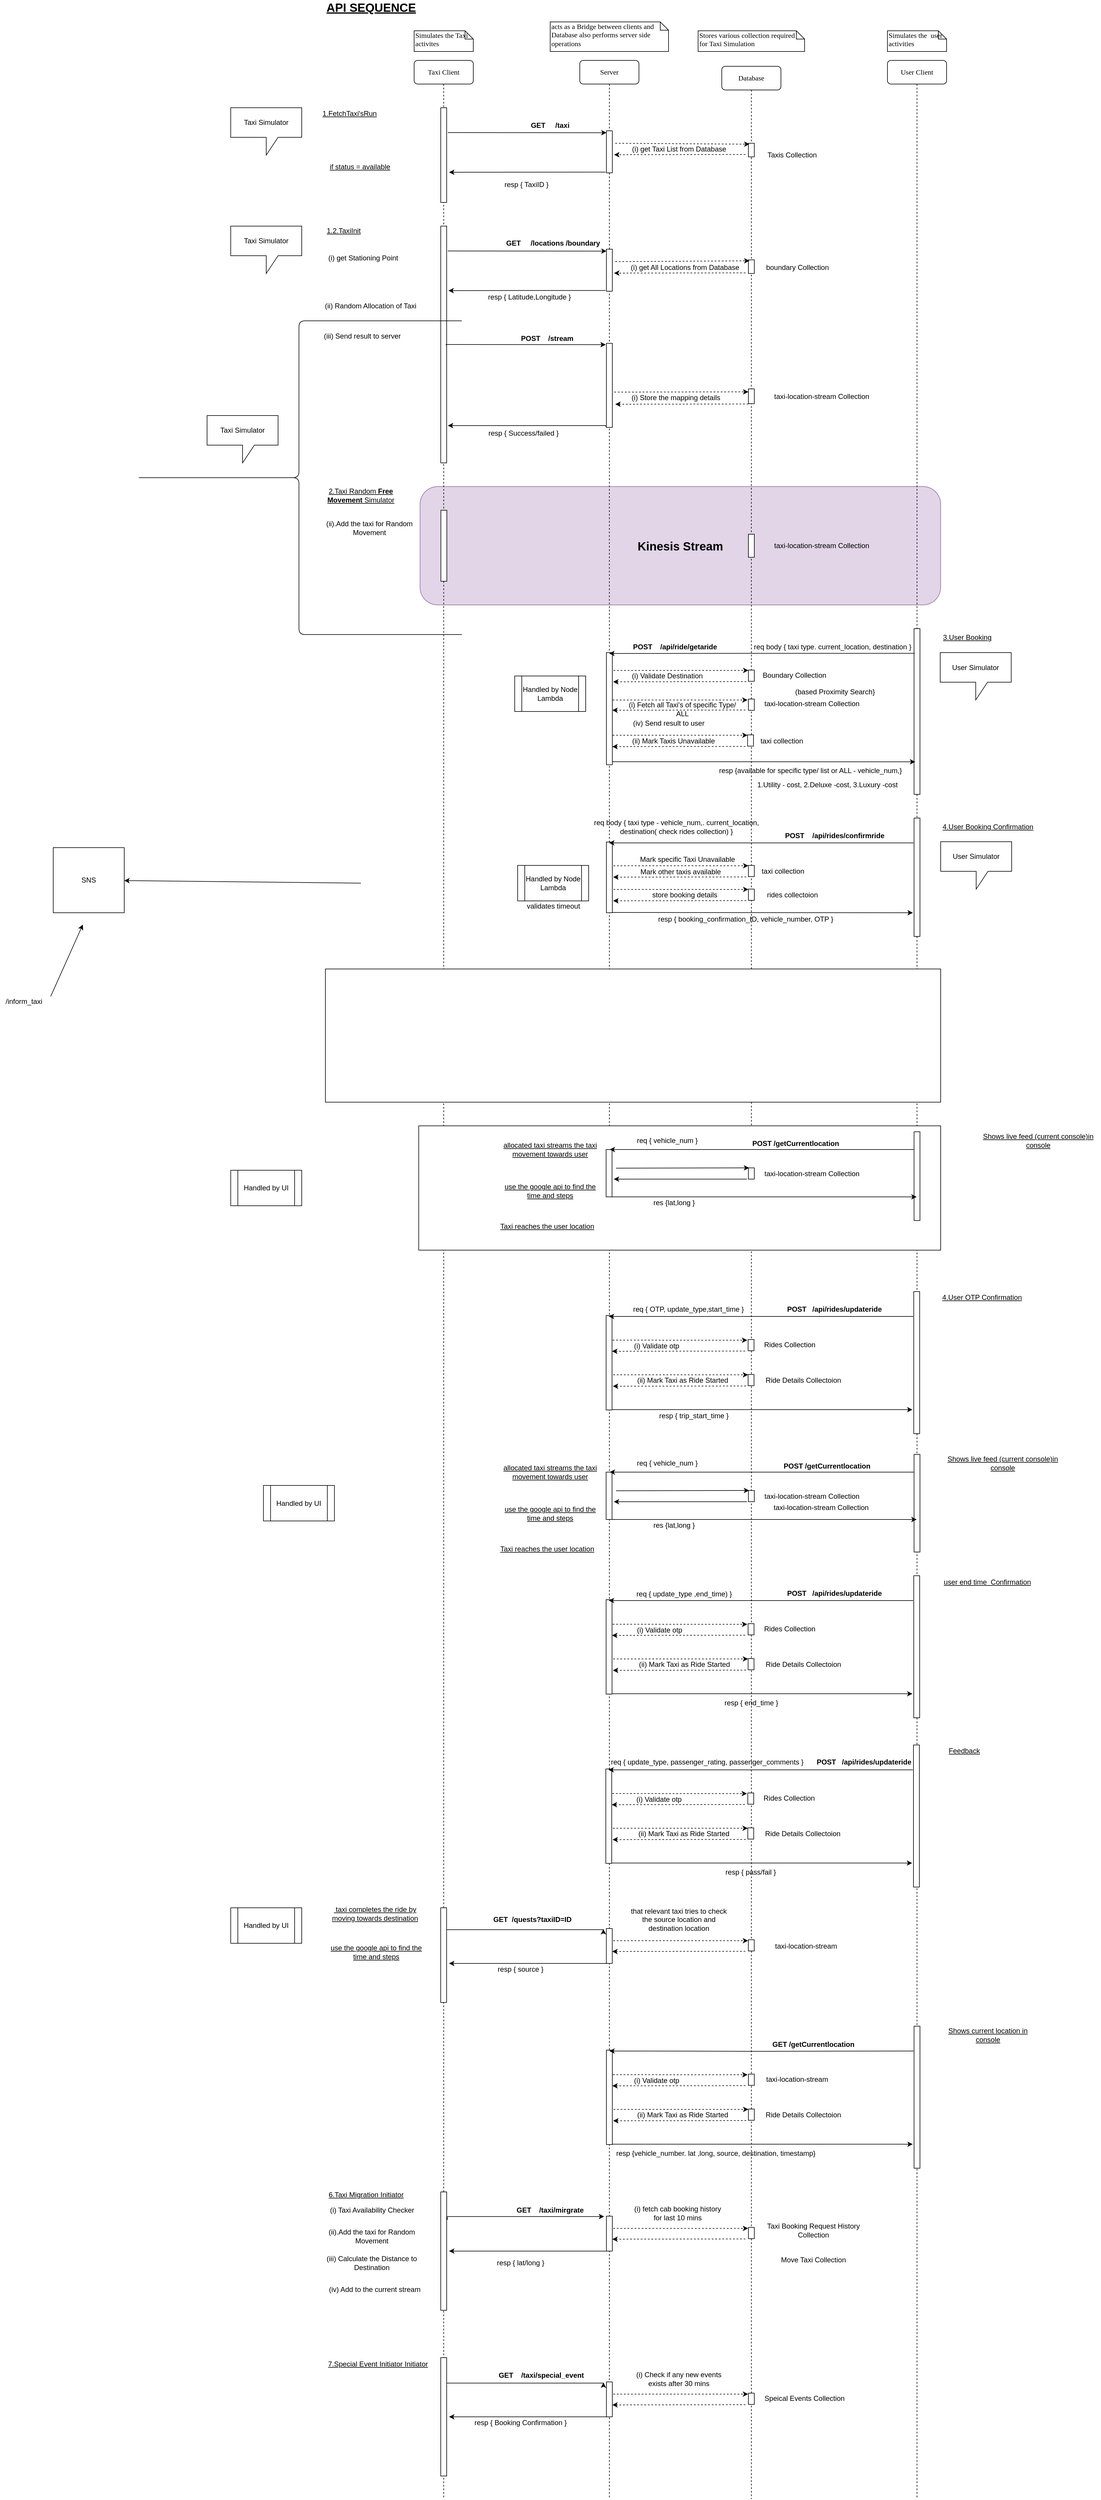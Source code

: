 <mxfile version="14.9.6" type="device"><diagram name="Page-1" id="13e1069c-82ec-6db2-03f1-153e76fe0fe0"><mxGraphModel dx="4903" dy="1027" grid="1" gridSize="10" guides="1" tooltips="1" connect="1" arrows="1" fold="1" page="1" pageScale="1" pageWidth="1920" pageHeight="1200" background="none" math="0" shadow="0"><root><mxCell id="0"/><mxCell id="1" parent="0"/><mxCell id="oQPteFrc5bZTHxVyc7Hi-85" value="&lt;font style=&quot;font-size: 20px&quot;&gt;&lt;b&gt;Kinesis Stream&lt;/b&gt;&lt;/font&gt;" style="rounded=1;whiteSpace=wrap;html=1;fillColor=#e1d5e7;strokeColor=#9673a6;" parent="1" vertex="1"><mxGeometry x="199.25" y="1920" width="880" height="200" as="geometry"/></mxCell><mxCell id="StnTi1TBYFfnd7cMDcRf-30" value="&lt;font style=&quot;font-size: 20px&quot;&gt;&lt;b&gt;Kinesis Stream&lt;/b&gt;&lt;/font&gt;" style="rounded=1;whiteSpace=wrap;html=1;fillColor=#e1d5e7;strokeColor=#9673a6;" parent="1" vertex="1"><mxGeometry x="200" y="840" width="880" height="200" as="geometry"/></mxCell><mxCell id="7baba1c4bc27f4b0-2" value="Server" style="shape=umlLifeline;perimeter=lifelinePerimeter;whiteSpace=wrap;html=1;container=1;collapsible=0;recursiveResize=0;outlineConnect=0;rounded=1;shadow=0;comic=0;labelBackgroundColor=none;strokeWidth=1;fontFamily=Verdana;fontSize=12;align=center;" parent="1" vertex="1"><mxGeometry x="470" y="120" width="100" height="4120" as="geometry"/></mxCell><mxCell id="7baba1c4bc27f4b0-10" value="" style="html=1;points=[];perimeter=orthogonalPerimeter;rounded=0;shadow=0;comic=0;labelBackgroundColor=none;strokeWidth=1;fontFamily=Verdana;fontSize=12;align=center;" parent="7baba1c4bc27f4b0-2" vertex="1"><mxGeometry x="45" y="119" width="10" height="71" as="geometry"/></mxCell><mxCell id="7baba1c4bc27f4b0-3" value="User Client" style="shape=umlLifeline;perimeter=lifelinePerimeter;whiteSpace=wrap;html=1;container=1;collapsible=0;recursiveResize=0;outlineConnect=0;rounded=1;shadow=0;comic=0;labelBackgroundColor=none;strokeWidth=1;fontFamily=Verdana;fontSize=12;align=center;" parent="1" vertex="1"><mxGeometry x="990" y="120" width="100" height="4120" as="geometry"/></mxCell><mxCell id="7baba1c4bc27f4b0-13" value="" style="html=1;points=[];perimeter=orthogonalPerimeter;rounded=0;shadow=0;comic=0;labelBackgroundColor=none;strokeWidth=1;fontFamily=Verdana;fontSize=12;align=center;" parent="7baba1c4bc27f4b0-3" vertex="1"><mxGeometry x="45" y="960" width="10" height="280" as="geometry"/></mxCell><mxCell id="7baba1c4bc27f4b0-8" value="Taxi Client" style="shape=umlLifeline;perimeter=lifelinePerimeter;whiteSpace=wrap;html=1;container=1;collapsible=0;recursiveResize=0;outlineConnect=0;rounded=1;shadow=0;comic=0;labelBackgroundColor=none;strokeWidth=1;fontFamily=Verdana;fontSize=12;align=center;" parent="1" vertex="1"><mxGeometry x="190" y="120" width="100" height="4120" as="geometry"/></mxCell><mxCell id="7baba1c4bc27f4b0-9" value="" style="html=1;points=[];perimeter=orthogonalPerimeter;rounded=0;shadow=0;comic=0;labelBackgroundColor=none;strokeWidth=1;fontFamily=Verdana;fontSize=12;align=center;" parent="7baba1c4bc27f4b0-8" vertex="1"><mxGeometry x="45" y="80" width="10" height="160" as="geometry"/></mxCell><mxCell id="tMMM_avJAQkE-YeCym6O-34" value="" style="html=1;points=[];perimeter=orthogonalPerimeter;rounded=0;shadow=0;comic=0;labelBackgroundColor=none;strokeWidth=1;fontFamily=Verdana;fontSize=12;align=center;" parent="7baba1c4bc27f4b0-8" vertex="1"><mxGeometry x="45" y="280" width="10" height="400" as="geometry"/></mxCell><mxCell id="7baba1c4bc27f4b0-40" value="Simulates the Taxi activites" style="shape=note;whiteSpace=wrap;html=1;size=14;verticalAlign=top;align=left;spacingTop=-6;rounded=0;shadow=0;comic=0;labelBackgroundColor=none;strokeWidth=1;fontFamily=Verdana;fontSize=12" parent="1" vertex="1"><mxGeometry x="190" y="70" width="100" height="35" as="geometry"/></mxCell><mxCell id="7baba1c4bc27f4b0-41" value="acts as a Bridge between clients and Database also performs server side operations" style="shape=note;whiteSpace=wrap;html=1;size=14;verticalAlign=top;align=left;spacingTop=-6;rounded=0;shadow=0;comic=0;labelBackgroundColor=none;strokeWidth=1;fontFamily=Verdana;fontSize=12" parent="1" vertex="1"><mxGeometry x="420" y="55" width="200" height="50" as="geometry"/></mxCell><mxCell id="7baba1c4bc27f4b0-42" value="Simulates the&amp;nbsp; user activities" style="shape=note;whiteSpace=wrap;html=1;size=14;verticalAlign=top;align=left;spacingTop=-6;rounded=0;shadow=0;comic=0;labelBackgroundColor=none;strokeWidth=1;fontFamily=Verdana;fontSize=12" parent="1" vertex="1"><mxGeometry x="990" y="70" width="100" height="35" as="geometry"/></mxCell><mxCell id="tMMM_avJAQkE-YeCym6O-5" value="Database" style="shape=umlLifeline;perimeter=lifelinePerimeter;whiteSpace=wrap;html=1;container=1;collapsible=0;recursiveResize=0;outlineConnect=0;rounded=1;shadow=0;comic=0;labelBackgroundColor=none;strokeWidth=1;fontFamily=Verdana;fontSize=12;align=center;" parent="1" vertex="1"><mxGeometry x="710" y="130" width="100" height="4110" as="geometry"/></mxCell><mxCell id="tMMM_avJAQkE-YeCym6O-6" value="" style="html=1;points=[];perimeter=orthogonalPerimeter;rounded=0;shadow=0;comic=0;labelBackgroundColor=none;strokeWidth=1;fontFamily=Verdana;fontSize=12;align=center;" parent="tMMM_avJAQkE-YeCym6O-5" vertex="1"><mxGeometry x="45" y="130" width="10" height="23" as="geometry"/></mxCell><mxCell id="tMMM_avJAQkE-YeCym6O-7" value="Stores various collection required for Taxi Simulation" style="shape=note;whiteSpace=wrap;html=1;size=14;verticalAlign=top;align=left;spacingTop=-6;rounded=0;shadow=0;comic=0;labelBackgroundColor=none;strokeWidth=1;fontFamily=Verdana;fontSize=12" parent="1" vertex="1"><mxGeometry x="670" y="70" width="180" height="35" as="geometry"/></mxCell><mxCell id="tMMM_avJAQkE-YeCym6O-11" value="3.User Booking" style="text;html=1;strokeColor=none;fillColor=none;align=center;verticalAlign=middle;whiteSpace=wrap;rounded=0;fontStyle=4" parent="1" vertex="1"><mxGeometry x="1080" y="1080" width="90" height="30" as="geometry"/></mxCell><mxCell id="tMMM_avJAQkE-YeCym6O-13" value="(ii).Add the taxi for Random Movement" style="text;html=1;strokeColor=none;fillColor=none;align=center;verticalAlign=middle;whiteSpace=wrap;rounded=0;" parent="1" vertex="1"><mxGeometry x="39.25" y="3781" width="158.5" height="30" as="geometry"/></mxCell><mxCell id="tMMM_avJAQkE-YeCym6O-14" value="6.Taxi Migration Initiator" style="text;html=1;strokeColor=none;fillColor=none;align=center;verticalAlign=middle;whiteSpace=wrap;rounded=0;fontStyle=4" parent="1" vertex="1"><mxGeometry x="29.37" y="3711" width="160" height="30" as="geometry"/></mxCell><mxCell id="tMMM_avJAQkE-YeCym6O-9" value="1.FetchTaxi'sRun" style="text;html=1;strokeColor=none;fillColor=none;align=center;verticalAlign=middle;whiteSpace=wrap;rounded=0;fontStyle=4" parent="1" vertex="1"><mxGeometry x="40.5" y="200" width="80" height="20" as="geometry"/></mxCell><mxCell id="tMMM_avJAQkE-YeCym6O-17" style="edgeStyle=orthogonalEdgeStyle;rounded=0;orthogonalLoop=1;jettySize=auto;html=1;entryX=0.02;entryY=0.043;entryDx=0;entryDy=0;entryPerimeter=0;" parent="1" edge="1"><mxGeometry relative="1" as="geometry"><mxPoint x="247" y="242" as="sourcePoint"/><mxPoint x="515.2" y="242.203" as="targetPoint"/><Array as="points"><mxPoint x="247" y="242"/></Array></mxGeometry></mxCell><mxCell id="tMMM_avJAQkE-YeCym6O-26" value="&lt;b&gt;GET&lt;/b&gt;&amp;nbsp; &amp;nbsp; &amp;nbsp;&lt;b&gt;/taxi&lt;/b&gt;" style="text;html=1;strokeColor=none;fillColor=none;align=center;verticalAlign=middle;whiteSpace=wrap;rounded=0;dashed=1;" parent="1" vertex="1"><mxGeometry x="360" y="220" width="120" height="20" as="geometry"/></mxCell><mxCell id="tMMM_avJAQkE-YeCym6O-27" value="" style="endArrow=classic;html=1;entryX=0.18;entryY=0.07;entryDx=0;entryDy=0;entryPerimeter=0;dashed=1;" parent="1" target="tMMM_avJAQkE-YeCym6O-6" edge="1"><mxGeometry width="50" height="50" relative="1" as="geometry"><mxPoint x="530" y="260" as="sourcePoint"/><mxPoint x="550" y="224" as="targetPoint"/></mxGeometry></mxCell><mxCell id="tMMM_avJAQkE-YeCym6O-28" value="" style="endArrow=classic;html=1;dashed=1;entryX=1.3;entryY=0.671;entryDx=0;entryDy=0;entryPerimeter=0;" parent="1" edge="1"><mxGeometry width="50" height="50" relative="1" as="geometry"><mxPoint x="750" y="279" as="sourcePoint"/><mxPoint x="528" y="279.351" as="targetPoint"/></mxGeometry></mxCell><mxCell id="tMMM_avJAQkE-YeCym6O-29" style="edgeStyle=orthogonalEdgeStyle;rounded=0;orthogonalLoop=1;jettySize=auto;html=1;exitX=-0.14;exitY=0.982;exitDx=0;exitDy=0;exitPerimeter=0;" parent="1" source="7baba1c4bc27f4b0-10" edge="1"><mxGeometry relative="1" as="geometry"><mxPoint x="508" y="358" as="sourcePoint"/><mxPoint x="249" y="309" as="targetPoint"/><Array as="points"><mxPoint x="249" y="309"/></Array></mxGeometry></mxCell><mxCell id="tMMM_avJAQkE-YeCym6O-30" value="resp { TaxiID }" style="text;html=1;strokeColor=none;fillColor=none;align=center;verticalAlign=middle;whiteSpace=wrap;rounded=0;dashed=1;" parent="1" vertex="1"><mxGeometry x="310" y="320" width="140" height="20" as="geometry"/></mxCell><mxCell id="tMMM_avJAQkE-YeCym6O-31" value="(i) get Taxi List from Database" style="text;html=1;strokeColor=none;fillColor=none;align=center;verticalAlign=middle;whiteSpace=wrap;rounded=0;dashed=1;" parent="1" vertex="1"><mxGeometry x="552.5" y="260" width="170" height="20" as="geometry"/></mxCell><mxCell id="tMMM_avJAQkE-YeCym6O-32" value="Taxis Collection" style="text;html=1;strokeColor=none;fillColor=none;align=center;verticalAlign=middle;whiteSpace=wrap;rounded=0;dashed=1;" parent="1" vertex="1"><mxGeometry x="778" y="270" width="102" height="20" as="geometry"/></mxCell><mxCell id="tMMM_avJAQkE-YeCym6O-33" value="" style="html=1;points=[];perimeter=orthogonalPerimeter;rounded=0;shadow=0;comic=0;labelBackgroundColor=none;strokeWidth=1;fontFamily=Verdana;fontSize=12;align=center;fontStyle=0" parent="1" vertex="1"><mxGeometry x="515" y="439" width="10" height="71" as="geometry"/></mxCell><mxCell id="tMMM_avJAQkE-YeCym6O-35" value="" style="html=1;points=[];perimeter=orthogonalPerimeter;rounded=0;shadow=0;comic=0;labelBackgroundColor=none;strokeWidth=1;fontFamily=Verdana;fontSize=12;align=center;fontStyle=0" parent="1" vertex="1"><mxGeometry x="755" y="457" width="10" height="23" as="geometry"/></mxCell><mxCell id="tMMM_avJAQkE-YeCym6O-36" value="1.2.TaxiInit" style="text;html=1;strokeColor=none;fillColor=none;align=center;verticalAlign=middle;whiteSpace=wrap;rounded=0;fontStyle=4" parent="1" vertex="1"><mxGeometry x="40.5" y="400" width="60" height="15" as="geometry"/></mxCell><mxCell id="tMMM_avJAQkE-YeCym6O-37" style="edgeStyle=orthogonalEdgeStyle;rounded=0;orthogonalLoop=1;jettySize=auto;html=1;entryX=0.02;entryY=0.043;entryDx=0;entryDy=0;entryPerimeter=0;fontStyle=0" parent="1" edge="1"><mxGeometry relative="1" as="geometry"><mxPoint x="247" y="442" as="sourcePoint"/><mxPoint x="515.2" y="442.203" as="targetPoint"/><Array as="points"><mxPoint x="247" y="442"/></Array></mxGeometry></mxCell><mxCell id="tMMM_avJAQkE-YeCym6O-38" value="&lt;b&gt;GET&lt;/b&gt;&amp;nbsp; &amp;nbsp; &amp;nbsp;&lt;b&gt;/locations /boundary&lt;/b&gt;" style="text;html=1;strokeColor=none;fillColor=none;align=center;verticalAlign=middle;whiteSpace=wrap;rounded=0;dashed=1;fontStyle=0" parent="1" vertex="1"><mxGeometry x="330" y="419" width="190" height="20" as="geometry"/></mxCell><mxCell id="tMMM_avJAQkE-YeCym6O-39" value="" style="endArrow=classic;html=1;entryX=0.18;entryY=0.07;entryDx=0;entryDy=0;entryPerimeter=0;dashed=1;fontStyle=0" parent="1" target="tMMM_avJAQkE-YeCym6O-35" edge="1"><mxGeometry width="50" height="50" relative="1" as="geometry"><mxPoint x="530" y="460" as="sourcePoint"/><mxPoint x="550" y="424" as="targetPoint"/></mxGeometry></mxCell><mxCell id="tMMM_avJAQkE-YeCym6O-40" value="" style="endArrow=classic;html=1;dashed=1;entryX=1.3;entryY=0.671;entryDx=0;entryDy=0;entryPerimeter=0;fontStyle=0" parent="1" edge="1"><mxGeometry width="50" height="50" relative="1" as="geometry"><mxPoint x="750" y="479" as="sourcePoint"/><mxPoint x="528.0" y="479.351" as="targetPoint"/></mxGeometry></mxCell><mxCell id="tMMM_avJAQkE-YeCym6O-41" style="edgeStyle=orthogonalEdgeStyle;rounded=0;orthogonalLoop=1;jettySize=auto;html=1;exitX=-0.14;exitY=0.982;exitDx=0;exitDy=0;exitPerimeter=0;fontStyle=0" parent="1" source="tMMM_avJAQkE-YeCym6O-33" edge="1"><mxGeometry relative="1" as="geometry"><mxPoint x="508" y="558" as="sourcePoint"/><mxPoint x="248" y="509" as="targetPoint"/><Array as="points"/></mxGeometry></mxCell><mxCell id="tMMM_avJAQkE-YeCym6O-42" value="resp { Latitude,Longitude }" style="text;html=1;strokeColor=none;fillColor=none;align=center;verticalAlign=middle;whiteSpace=wrap;rounded=0;dashed=1;fontStyle=0" parent="1" vertex="1"><mxGeometry x="310" y="510" width="150" height="20" as="geometry"/></mxCell><mxCell id="tMMM_avJAQkE-YeCym6O-43" value="(i) get All Locations from Database" style="text;html=1;strokeColor=none;fillColor=none;align=center;verticalAlign=middle;whiteSpace=wrap;rounded=0;dashed=1;fontStyle=0" parent="1" vertex="1"><mxGeometry x="552.5" y="460" width="190" height="20" as="geometry"/></mxCell><mxCell id="tMMM_avJAQkE-YeCym6O-44" value="boundary Collection" style="text;html=1;strokeColor=none;fillColor=none;align=center;verticalAlign=middle;whiteSpace=wrap;rounded=0;dashed=1;" parent="1" vertex="1"><mxGeometry x="782.5" y="460" width="110" height="20" as="geometry"/></mxCell><mxCell id="tMMM_avJAQkE-YeCym6O-45" value="(i) get Stationing Point" style="text;html=1;strokeColor=none;fillColor=none;align=center;verticalAlign=middle;whiteSpace=wrap;rounded=0;" parent="1" vertex="1"><mxGeometry x="39.25" y="439" width="130" height="30" as="geometry"/></mxCell><mxCell id="tMMM_avJAQkE-YeCym6O-46" value="(ii) Random Allocation of Taxi" style="text;html=1;strokeColor=none;fillColor=none;align=center;verticalAlign=middle;whiteSpace=wrap;rounded=0;" parent="1" vertex="1"><mxGeometry x="34.25" y="520" width="165" height="30" as="geometry"/></mxCell><mxCell id="tMMM_avJAQkE-YeCym6O-47" value="(iii) Send result to server" style="text;html=1;strokeColor=none;fillColor=none;align=center;verticalAlign=middle;whiteSpace=wrap;rounded=0;" parent="1" vertex="1"><mxGeometry x="35" y="573" width="135.25" height="25" as="geometry"/></mxCell><mxCell id="tMMM_avJAQkE-YeCym6O-55" value="" style="html=1;points=[];perimeter=orthogonalPerimeter;rounded=0;shadow=0;comic=0;labelBackgroundColor=none;strokeWidth=1;fontFamily=Verdana;fontSize=12;align=center;fontStyle=0" parent="1" vertex="1"><mxGeometry x="515" y="598" width="10" height="142" as="geometry"/></mxCell><mxCell id="tMMM_avJAQkE-YeCym6O-57" style="edgeStyle=orthogonalEdgeStyle;rounded=0;orthogonalLoop=1;jettySize=auto;html=1;entryX=-0.11;entryY=0.016;entryDx=0;entryDy=0;entryPerimeter=0;fontStyle=0;" parent="1" target="tMMM_avJAQkE-YeCym6O-55" edge="1"><mxGeometry relative="1" as="geometry"><mxPoint x="244" y="601" as="sourcePoint"/><mxPoint x="525.2" y="582.203" as="targetPoint"/><Array as="points"><mxPoint x="257" y="600"/><mxPoint x="514" y="600"/></Array></mxGeometry></mxCell><mxCell id="tMMM_avJAQkE-YeCym6O-58" value="&lt;b&gt;POST&lt;/b&gt;&amp;nbsp; &amp;nbsp;&amp;nbsp;&lt;b&gt;/stream&lt;/b&gt;" style="text;html=1;strokeColor=none;fillColor=none;align=center;verticalAlign=middle;whiteSpace=wrap;rounded=0;dashed=1;fontStyle=0" parent="1" vertex="1"><mxGeometry x="350" y="580" width="130" height="20" as="geometry"/></mxCell><mxCell id="tMMM_avJAQkE-YeCym6O-62" value="resp { Success/failed }" style="text;html=1;strokeColor=none;fillColor=none;align=center;verticalAlign=middle;whiteSpace=wrap;rounded=0;dashed=1;fontStyle=0" parent="1" vertex="1"><mxGeometry x="310" y="740" width="130" height="20" as="geometry"/></mxCell><mxCell id="tMMM_avJAQkE-YeCym6O-65" style="edgeStyle=orthogonalEdgeStyle;rounded=0;orthogonalLoop=1;jettySize=auto;html=1;fontStyle=0;exitX=-0.131;exitY=0.99;exitDx=0;exitDy=0;exitPerimeter=0;" parent="1" source="tMMM_avJAQkE-YeCym6O-55" edge="1"><mxGeometry relative="1" as="geometry"><mxPoint x="254.19" y="609.5" as="sourcePoint"/><mxPoint x="247" y="737" as="targetPoint"/><Array as="points"><mxPoint x="514" y="737"/></Array></mxGeometry></mxCell><mxCell id="tMMM_avJAQkE-YeCym6O-67" value="(i) Store the mapping details" style="text;html=1;strokeColor=none;fillColor=none;align=center;verticalAlign=middle;whiteSpace=wrap;rounded=0;dashed=1;fontStyle=0" parent="1" vertex="1"><mxGeometry x="555" y="680.5" width="155" height="18.5" as="geometry"/></mxCell><mxCell id="tMMM_avJAQkE-YeCym6O-68" value="" style="endArrow=classic;html=1;entryX=0.18;entryY=0.07;entryDx=0;entryDy=0;entryPerimeter=0;dashed=1;fontStyle=0" parent="1" edge="1"><mxGeometry width="50" height="50" relative="1" as="geometry"><mxPoint x="528.2" y="680.4" as="sourcePoint"/><mxPoint x="755.0" y="680.0" as="targetPoint"/></mxGeometry></mxCell><mxCell id="tMMM_avJAQkE-YeCym6O-69" value="" style="endArrow=classic;html=1;dashed=1;fontStyle=0" parent="1" edge="1"><mxGeometry width="50" height="50" relative="1" as="geometry"><mxPoint x="755" y="700.52" as="sourcePoint"/><mxPoint x="530" y="700.87" as="targetPoint"/></mxGeometry></mxCell><mxCell id="tMMM_avJAQkE-YeCym6O-70" value="" style="html=1;points=[];perimeter=orthogonalPerimeter;rounded=0;shadow=0;comic=0;labelBackgroundColor=none;strokeWidth=1;fontFamily=Verdana;fontSize=12;align=center;" parent="1" vertex="1"><mxGeometry x="515" y="1120.5" width="10" height="189.5" as="geometry"/></mxCell><mxCell id="tMMM_avJAQkE-YeCym6O-74" style="edgeStyle=orthogonalEdgeStyle;rounded=0;orthogonalLoop=1;jettySize=auto;html=1;exitX=0.1;exitY=0.149;exitDx=0;exitDy=0;exitPerimeter=0;" parent="1" source="7baba1c4bc27f4b0-13" edge="1"><mxGeometry relative="1" as="geometry"><mxPoint x="197" y="1183" as="sourcePoint"/><mxPoint x="519.667" y="1122" as="targetPoint"/><Array as="points"/></mxGeometry></mxCell><mxCell id="tMMM_avJAQkE-YeCym6O-78" style="edgeStyle=orthogonalEdgeStyle;rounded=0;orthogonalLoop=1;jettySize=auto;html=1;exitX=0.98;exitY=0.991;exitDx=0;exitDy=0;exitPerimeter=0;" parent="1" edge="1"><mxGeometry relative="1" as="geometry"><mxPoint x="524.8" y="1304.845" as="sourcePoint"/><mxPoint x="1037" y="1305" as="targetPoint"/><Array as="points"><mxPoint x="1037" y="1305"/></Array></mxGeometry></mxCell><mxCell id="tMMM_avJAQkE-YeCym6O-82" value="&lt;b&gt;POST&lt;/b&gt;&amp;nbsp; &amp;nbsp; &lt;b&gt;/api/ride/getaride&lt;/b&gt;" style="text;html=1;strokeColor=none;align=center;verticalAlign=middle;whiteSpace=wrap;rounded=0;dashed=1;fontStyle=0;" parent="1" vertex="1"><mxGeometry x="545" y="1100.5" width="172.38" height="20" as="geometry"/></mxCell><mxCell id="tMMM_avJAQkE-YeCym6O-86" value="(i) Validate Destination" style="text;html=1;strokeColor=none;fillColor=none;align=center;verticalAlign=middle;whiteSpace=wrap;rounded=0;" parent="1" vertex="1"><mxGeometry x="552.5" y="1150" width="130" height="20" as="geometry"/></mxCell><mxCell id="tMMM_avJAQkE-YeCym6O-87" value="" style="endArrow=classic;html=1;dashed=1;fontStyle=0;exitX=1.06;exitY=0.289;exitDx=0;exitDy=0;exitPerimeter=0;entryX=-0.14;entryY=0.062;entryDx=0;entryDy=0;entryPerimeter=0;" parent="1" edge="1"><mxGeometry width="50" height="50" relative="1" as="geometry"><mxPoint x="527.0" y="1150.595" as="sourcePoint"/><mxPoint x="755.0" y="1150.58" as="targetPoint"/></mxGeometry></mxCell><mxCell id="tMMM_avJAQkE-YeCym6O-88" value="" style="endArrow=classic;html=1;dashed=1;fontStyle=0" parent="1" edge="1"><mxGeometry width="50" height="50" relative="1" as="geometry"><mxPoint x="751.4" y="1169.5" as="sourcePoint"/><mxPoint x="526.4" y="1169.85" as="targetPoint"/></mxGeometry></mxCell><mxCell id="tMMM_avJAQkE-YeCym6O-89" value="(i) Fetch all Taxi's of specific Type/ ALL" style="text;html=1;strokeColor=none;fillColor=none;align=center;verticalAlign=middle;whiteSpace=wrap;rounded=0;" parent="1" vertex="1"><mxGeometry x="550.75" y="1206" width="185" height="20" as="geometry"/></mxCell><mxCell id="tMMM_avJAQkE-YeCym6O-90" value="" style="endArrow=classic;html=1;dashed=1;fontStyle=0;exitX=1.06;exitY=0.289;exitDx=0;exitDy=0;exitPerimeter=0;entryX=-0.14;entryY=0.062;entryDx=0;entryDy=0;entryPerimeter=0;" parent="1" edge="1"><mxGeometry width="50" height="50" relative="1" as="geometry"><mxPoint x="525.6" y="1200.595" as="sourcePoint"/><mxPoint x="753.6" y="1200.58" as="targetPoint"/></mxGeometry></mxCell><mxCell id="tMMM_avJAQkE-YeCym6O-91" value="" style="endArrow=classic;html=1;dashed=1;fontStyle=0" parent="1" edge="1"><mxGeometry width="50" height="50" relative="1" as="geometry"><mxPoint x="750" y="1217.5" as="sourcePoint"/><mxPoint x="525" y="1217.85" as="targetPoint"/></mxGeometry></mxCell><mxCell id="tMMM_avJAQkE-YeCym6O-92" value="" style="html=1;points=[];perimeter=orthogonalPerimeter;rounded=0;shadow=0;comic=0;labelBackgroundColor=none;strokeWidth=1;fontFamily=Verdana;fontSize=12;align=center;" parent="1" vertex="1"><mxGeometry x="755" y="1150" width="10" height="19" as="geometry"/></mxCell><mxCell id="tMMM_avJAQkE-YeCym6O-93" value="" style="html=1;points=[];perimeter=orthogonalPerimeter;rounded=0;shadow=0;comic=0;labelBackgroundColor=none;strokeWidth=1;fontFamily=Verdana;fontSize=12;align=center;" parent="1" vertex="1"><mxGeometry x="755" y="1199" width="10" height="19" as="geometry"/></mxCell><mxCell id="tMMM_avJAQkE-YeCym6O-95" value="" style="html=1;points=[];perimeter=orthogonalPerimeter;rounded=0;shadow=0;comic=0;labelBackgroundColor=none;strokeWidth=1;fontFamily=Verdana;fontSize=12;align=center;fontStyle=0" parent="1" vertex="1"><mxGeometry x="755" y="675" width="10" height="25" as="geometry"/></mxCell><mxCell id="tMMM_avJAQkE-YeCym6O-96" value="taxi-location-stream Collection" style="text;html=1;strokeColor=none;fillColor=none;align=center;verticalAlign=middle;whiteSpace=wrap;rounded=0;dashed=1;" parent="1" vertex="1"><mxGeometry x="768" y="677.5" width="222" height="20" as="geometry"/></mxCell><mxCell id="tMMM_avJAQkE-YeCym6O-97" value="taxi-location-stream Collection" style="text;html=1;strokeColor=none;fillColor=none;align=center;verticalAlign=middle;whiteSpace=wrap;rounded=0;dashed=1;" parent="1" vertex="1"><mxGeometry x="775" y="1197" width="175" height="20" as="geometry"/></mxCell><mxCell id="tMMM_avJAQkE-YeCym6O-98" value="(iv) Send result to user" style="text;html=1;strokeColor=none;fillColor=none;align=center;verticalAlign=middle;whiteSpace=wrap;rounded=0;" parent="1" vertex="1"><mxGeometry x="552.5" y="1230" width="135" height="20" as="geometry"/></mxCell><mxCell id="tMMM_avJAQkE-YeCym6O-100" value="resp {available for specific type/ list or ALL - vehicle_num,}" style="text;html=1;strokeColor=none;fillColor=none;align=center;verticalAlign=middle;whiteSpace=wrap;rounded=0;dashed=1;fontStyle=0" parent="1" vertex="1"><mxGeometry x="700" y="1310" width="320" height="20" as="geometry"/></mxCell><mxCell id="tMMM_avJAQkE-YeCym6O-101" value="" style="html=1;points=[];perimeter=orthogonalPerimeter;rounded=0;shadow=0;comic=0;labelBackgroundColor=none;strokeWidth=1;fontFamily=Verdana;fontSize=12;align=center;" parent="1" vertex="1"><mxGeometry x="1035" y="1400" width="10" height="200" as="geometry"/></mxCell><mxCell id="tMMM_avJAQkE-YeCym6O-102" value="&lt;u&gt;4.User Booking Confirmation&lt;/u&gt;" style="text;html=1;strokeColor=none;fillColor=none;align=center;verticalAlign=middle;whiteSpace=wrap;rounded=0;" parent="1" vertex="1"><mxGeometry x="1080" y="1400" width="160" height="30" as="geometry"/></mxCell><mxCell id="tMMM_avJAQkE-YeCym6O-103" value="" style="html=1;points=[];perimeter=orthogonalPerimeter;rounded=0;shadow=0;comic=0;labelBackgroundColor=none;strokeWidth=1;fontFamily=Verdana;fontSize=12;align=center;" parent="1" vertex="1"><mxGeometry x="515" y="1440.5" width="10" height="119.5" as="geometry"/></mxCell><mxCell id="tMMM_avJAQkE-YeCym6O-105" style="edgeStyle=orthogonalEdgeStyle;rounded=0;orthogonalLoop=1;jettySize=auto;html=1;" parent="1" edge="1"><mxGeometry relative="1" as="geometry"><mxPoint x="1034" y="1442" as="sourcePoint"/><mxPoint x="519.5" y="1442" as="targetPoint"/><Array as="points"><mxPoint x="1034" y="1442"/></Array></mxGeometry></mxCell><mxCell id="tMMM_avJAQkE-YeCym6O-112" value="&amp;nbsp;Mark specific Taxi Unavailable" style="text;html=1;strokeColor=none;fillColor=none;align=center;verticalAlign=middle;whiteSpace=wrap;rounded=0;" parent="1" vertex="1"><mxGeometry x="558.25" y="1459.5" width="185" height="20" as="geometry"/></mxCell><mxCell id="tMMM_avJAQkE-YeCym6O-113" value="" style="endArrow=classic;html=1;dashed=1;fontStyle=0;exitX=1.06;exitY=0.289;exitDx=0;exitDy=0;exitPerimeter=0;entryX=-0.14;entryY=0.062;entryDx=0;entryDy=0;entryPerimeter=0;" parent="1" edge="1"><mxGeometry width="50" height="50" relative="1" as="geometry"><mxPoint x="527" y="1480.595" as="sourcePoint"/><mxPoint x="755" y="1480.58" as="targetPoint"/></mxGeometry></mxCell><mxCell id="tMMM_avJAQkE-YeCym6O-114" value="" style="endArrow=classic;html=1;dashed=1;fontStyle=0" parent="1" edge="1"><mxGeometry width="50" height="50" relative="1" as="geometry"><mxPoint x="751.4" y="1499.5" as="sourcePoint"/><mxPoint x="526.4" y="1499.85" as="targetPoint"/></mxGeometry></mxCell><mxCell id="tMMM_avJAQkE-YeCym6O-118" value="" style="html=1;points=[];perimeter=orthogonalPerimeter;rounded=0;shadow=0;comic=0;labelBackgroundColor=none;strokeWidth=1;fontFamily=Verdana;fontSize=12;align=center;" parent="1" vertex="1"><mxGeometry x="755" y="1480" width="10" height="19" as="geometry"/></mxCell><mxCell id="tMMM_avJAQkE-YeCym6O-124" style="edgeStyle=orthogonalEdgeStyle;rounded=0;orthogonalLoop=1;jettySize=auto;html=1;exitX=1.06;exitY=0.996;exitDx=0;exitDy=0;exitPerimeter=0;" parent="1" source="tMMM_avJAQkE-YeCym6O-103" edge="1"><mxGeometry relative="1" as="geometry"><mxPoint x="1035" y="1620" as="sourcePoint"/><mxPoint x="1033" y="1560" as="targetPoint"/><Array as="points"><mxPoint x="1033" y="1560"/></Array></mxGeometry></mxCell><mxCell id="tMMM_avJAQkE-YeCym6O-130" value="resp { booking_confirmation_ID, vehicle_number, OTP }" style="text;html=1;strokeColor=none;fillColor=none;align=center;verticalAlign=middle;whiteSpace=wrap;rounded=0;dashed=1;fontStyle=0" parent="1" vertex="1"><mxGeometry x="595.75" y="1560" width="309.25" height="22.5" as="geometry"/></mxCell><mxCell id="tMMM_avJAQkE-YeCym6O-133" style="edgeStyle=orthogonalEdgeStyle;rounded=0;orthogonalLoop=1;jettySize=auto;html=1;entryX=-0.38;entryY=0.01;entryDx=0;entryDy=0;entryPerimeter=0;exitX=1.1;exitY=0.236;exitDx=0;exitDy=0;exitPerimeter=0;" parent="1" source="tMMM_avJAQkE-YeCym6O-138" target="tMMM_avJAQkE-YeCym6O-137" edge="1"><mxGeometry relative="1" as="geometry"><mxPoint x="360" y="3661" as="sourcePoint"/><mxPoint x="506.8" y="3719.72" as="targetPoint"/><Array as="points"><mxPoint x="246" y="3764"/><mxPoint x="245" y="3764"/><mxPoint x="245" y="3763"/></Array></mxGeometry></mxCell><mxCell id="tMMM_avJAQkE-YeCym6O-134" value="" style="endArrow=classic;html=1;dashed=1;fontStyle=0;exitX=1.06;exitY=0.289;exitDx=0;exitDy=0;exitPerimeter=0;entryX=-0.14;entryY=0.062;entryDx=0;entryDy=0;entryPerimeter=0;" parent="1" edge="1"><mxGeometry width="50" height="50" relative="1" as="geometry"><mxPoint x="526.6" y="3782.595" as="sourcePoint"/><mxPoint x="754.6" y="3782.58" as="targetPoint"/></mxGeometry></mxCell><mxCell id="tMMM_avJAQkE-YeCym6O-135" value="" style="endArrow=classic;html=1;dashed=1;fontStyle=0" parent="1" edge="1"><mxGeometry width="50" height="50" relative="1" as="geometry"><mxPoint x="750" y="3800.5" as="sourcePoint"/><mxPoint x="525" y="3800.85" as="targetPoint"/></mxGeometry></mxCell><mxCell id="tMMM_avJAQkE-YeCym6O-136" value="" style="html=1;points=[];perimeter=orthogonalPerimeter;rounded=0;shadow=0;comic=0;labelBackgroundColor=none;strokeWidth=1;fontFamily=Verdana;fontSize=12;align=center;" parent="1" vertex="1"><mxGeometry x="755" y="3781" width="10" height="19" as="geometry"/></mxCell><mxCell id="tMMM_avJAQkE-YeCym6O-137" value="" style="html=1;points=[];perimeter=orthogonalPerimeter;rounded=0;shadow=0;comic=0;labelBackgroundColor=none;strokeWidth=1;fontFamily=Verdana;fontSize=12;align=center;" parent="1" vertex="1"><mxGeometry x="515" y="3762" width="10" height="59" as="geometry"/></mxCell><mxCell id="tMMM_avJAQkE-YeCym6O-138" value="" style="html=1;points=[];perimeter=orthogonalPerimeter;rounded=0;shadow=0;comic=0;labelBackgroundColor=none;strokeWidth=1;fontFamily=Verdana;fontSize=12;align=center;" parent="1" vertex="1"><mxGeometry x="235" y="3721" width="10" height="200" as="geometry"/></mxCell><mxCell id="tMMM_avJAQkE-YeCym6O-139" value="&lt;b&gt;GET&lt;/b&gt;&amp;nbsp; &amp;nbsp; &lt;b&gt;/taxi/mirgrate&lt;/b&gt;" style="text;html=1;strokeColor=none;fillColor=none;align=center;verticalAlign=middle;whiteSpace=wrap;rounded=0;dashed=1;fontStyle=0" parent="1" vertex="1"><mxGeometry x="360" y="3742" width="120" height="20" as="geometry"/></mxCell><mxCell id="tMMM_avJAQkE-YeCym6O-140" style="edgeStyle=orthogonalEdgeStyle;rounded=0;orthogonalLoop=1;jettySize=auto;html=1;exitX=0.98;exitY=0.257;exitDx=0;exitDy=0;exitPerimeter=0;" parent="1" edge="1"><mxGeometry relative="1" as="geometry"><mxPoint x="515" y="3821" as="sourcePoint"/><mxPoint x="249" y="3821" as="targetPoint"/><Array as="points"><mxPoint x="248.8" y="3821.81"/></Array></mxGeometry></mxCell><mxCell id="tMMM_avJAQkE-YeCym6O-141" value="resp { lat/long }" style="text;html=1;strokeColor=none;fillColor=none;align=center;verticalAlign=middle;whiteSpace=wrap;rounded=0;dashed=1;fontStyle=0" parent="1" vertex="1"><mxGeometry x="290" y="3831" width="160" height="20" as="geometry"/></mxCell><mxCell id="tMMM_avJAQkE-YeCym6O-142" value="(iii) Calculate the Distance to Destination" style="text;html=1;strokeColor=none;fillColor=none;align=center;verticalAlign=middle;whiteSpace=wrap;rounded=0;" parent="1" vertex="1"><mxGeometry x="41.31" y="3826.25" width="155" height="30" as="geometry"/></mxCell><mxCell id="tMMM_avJAQkE-YeCym6O-143" value="(iv) Add to the current stream" style="text;html=1;strokeColor=none;fillColor=none;align=center;verticalAlign=middle;whiteSpace=wrap;rounded=0;" parent="1" vertex="1"><mxGeometry x="40.5" y="3871" width="165" height="30" as="geometry"/></mxCell><mxCell id="tMMM_avJAQkE-YeCym6O-144" value="Taxi Booking Request History Collection" style="text;html=1;strokeColor=none;fillColor=none;align=center;verticalAlign=middle;whiteSpace=wrap;rounded=0;dashed=1;" parent="1" vertex="1"><mxGeometry x="780" y="3771" width="170" height="29.5" as="geometry"/></mxCell><mxCell id="tMMM_avJAQkE-YeCym6O-145" value="7.Special Event Initiator Initiator" style="text;html=1;strokeColor=none;fillColor=none;align=center;verticalAlign=middle;whiteSpace=wrap;rounded=0;fontStyle=4" parent="1" vertex="1"><mxGeometry x="39.37" y="4002" width="180" height="20" as="geometry"/></mxCell><mxCell id="tMMM_avJAQkE-YeCym6O-146" style="edgeStyle=orthogonalEdgeStyle;rounded=0;orthogonalLoop=1;jettySize=auto;html=1;" parent="1" edge="1"><mxGeometry relative="1" as="geometry"><mxPoint x="245" y="4043" as="sourcePoint"/><mxPoint x="510" y="4043" as="targetPoint"/><Array as="points"><mxPoint x="510" y="4044"/><mxPoint x="510" y="4043"/></Array></mxGeometry></mxCell><mxCell id="tMMM_avJAQkE-YeCym6O-147" value="" style="endArrow=classic;html=1;dashed=1;fontStyle=0;exitX=1.06;exitY=0.289;exitDx=0;exitDy=0;exitPerimeter=0;entryX=-0.14;entryY=0.062;entryDx=0;entryDy=0;entryPerimeter=0;" parent="1" edge="1"><mxGeometry width="50" height="50" relative="1" as="geometry"><mxPoint x="526.6" y="4062.595" as="sourcePoint"/><mxPoint x="754.6" y="4062.58" as="targetPoint"/></mxGeometry></mxCell><mxCell id="tMMM_avJAQkE-YeCym6O-148" value="" style="endArrow=classic;html=1;dashed=1;fontStyle=0" parent="1" edge="1"><mxGeometry width="50" height="50" relative="1" as="geometry"><mxPoint x="750" y="4080.5" as="sourcePoint"/><mxPoint x="525" y="4080.85" as="targetPoint"/></mxGeometry></mxCell><mxCell id="tMMM_avJAQkE-YeCym6O-149" value="" style="html=1;points=[];perimeter=orthogonalPerimeter;rounded=0;shadow=0;comic=0;labelBackgroundColor=none;strokeWidth=1;fontFamily=Verdana;fontSize=12;align=center;" parent="1" vertex="1"><mxGeometry x="755" y="4061" width="10" height="19" as="geometry"/></mxCell><mxCell id="tMMM_avJAQkE-YeCym6O-150" value="" style="html=1;points=[];perimeter=orthogonalPerimeter;rounded=0;shadow=0;comic=0;labelBackgroundColor=none;strokeWidth=1;fontFamily=Verdana;fontSize=12;align=center;" parent="1" vertex="1"><mxGeometry x="515" y="4042" width="10" height="59" as="geometry"/></mxCell><mxCell id="tMMM_avJAQkE-YeCym6O-151" value="" style="html=1;points=[];perimeter=orthogonalPerimeter;rounded=0;shadow=0;comic=0;labelBackgroundColor=none;strokeWidth=1;fontFamily=Verdana;fontSize=12;align=center;" parent="1" vertex="1"><mxGeometry x="235" y="4001" width="10" height="200" as="geometry"/></mxCell><mxCell id="tMMM_avJAQkE-YeCym6O-152" value="&lt;b&gt;GET&lt;/b&gt;&amp;nbsp; &amp;nbsp; &lt;b&gt;/taxi/special_event&lt;/b&gt;" style="text;html=1;strokeColor=none;fillColor=none;align=center;verticalAlign=middle;whiteSpace=wrap;rounded=0;dashed=1;fontStyle=0" parent="1" vertex="1"><mxGeometry x="330" y="4021" width="150" height="20" as="geometry"/></mxCell><mxCell id="tMMM_avJAQkE-YeCym6O-153" style="edgeStyle=orthogonalEdgeStyle;rounded=0;orthogonalLoop=1;jettySize=auto;html=1;exitX=0.98;exitY=0.257;exitDx=0;exitDy=0;exitPerimeter=0;" parent="1" edge="1"><mxGeometry relative="1" as="geometry"><mxPoint x="515" y="4101" as="sourcePoint"/><mxPoint x="249" y="4101" as="targetPoint"/><Array as="points"><mxPoint x="248.8" y="4101.81"/></Array></mxGeometry></mxCell><mxCell id="tMMM_avJAQkE-YeCym6O-154" value="resp { Booking Confirmation }" style="text;html=1;strokeColor=none;fillColor=none;align=center;verticalAlign=middle;whiteSpace=wrap;rounded=0;dashed=1;fontStyle=0" parent="1" vertex="1"><mxGeometry x="290" y="4101" width="160" height="20" as="geometry"/></mxCell><mxCell id="tMMM_avJAQkE-YeCym6O-157" value="Speical Events Collection" style="text;html=1;strokeColor=none;fillColor=none;align=center;verticalAlign=middle;whiteSpace=wrap;rounded=0;dashed=1;" parent="1" vertex="1"><mxGeometry x="780" y="4060" width="140" height="20" as="geometry"/></mxCell><mxCell id="tMMM_avJAQkE-YeCym6O-158" value="(i) Check if any new events exists after 30 mins" style="text;html=1;strokeColor=none;fillColor=none;align=center;verticalAlign=middle;whiteSpace=wrap;rounded=0;" parent="1" vertex="1"><mxGeometry x="555" y="4022" width="165" height="30" as="geometry"/></mxCell><mxCell id="tMMM_avJAQkE-YeCym6O-159" value="(i) fetch cab booking history for last 10 mins" style="text;html=1;strokeColor=none;fillColor=none;align=center;verticalAlign=middle;whiteSpace=wrap;rounded=0;" parent="1" vertex="1"><mxGeometry x="552.5" y="3742" width="165" height="30" as="geometry"/></mxCell><mxCell id="tMMM_avJAQkE-YeCym6O-175" value="API SEQUENCE" style="text;html=1;strokeColor=none;fillColor=none;align=center;verticalAlign=middle;whiteSpace=wrap;rounded=0;dashed=1;fontStyle=5;fontSize=20;" parent="1" vertex="1"><mxGeometry x="35" y="20" width="165" height="20" as="geometry"/></mxCell><mxCell id="tMMM_avJAQkE-YeCym6O-177" style="edgeStyle=orthogonalEdgeStyle;rounded=0;orthogonalLoop=1;jettySize=auto;html=1;exitX=0.5;exitY=1;exitDx=0;exitDy=0;dashed=1;fontSize=18;" parent="1" source="tMMM_avJAQkE-YeCym6O-175" target="tMMM_avJAQkE-YeCym6O-175" edge="1"><mxGeometry relative="1" as="geometry"/></mxCell><mxCell id="tMMM_avJAQkE-YeCym6O-178" value="Boundary Collection" style="text;html=1;strokeColor=none;fillColor=none;align=center;verticalAlign=middle;whiteSpace=wrap;rounded=0;dashed=1;" parent="1" vertex="1"><mxGeometry x="778" y="1149" width="110" height="20" as="geometry"/></mxCell><mxCell id="tMMM_avJAQkE-YeCym6O-180" value="rides collectoion" style="text;html=1;strokeColor=none;fillColor=none;align=center;verticalAlign=middle;whiteSpace=wrap;rounded=0;dashed=1;" parent="1" vertex="1"><mxGeometry x="774.88" y="1520" width="109" height="20" as="geometry"/></mxCell><mxCell id="StnTi1TBYFfnd7cMDcRf-15" value="2.Taxi Random &lt;b&gt;Free Movement&lt;/b&gt; Simulator" style="text;html=1;strokeColor=none;fillColor=none;align=center;verticalAlign=middle;whiteSpace=wrap;rounded=0;fontStyle=4" parent="1" vertex="1"><mxGeometry x="39.25" y="840" width="121.5" height="30" as="geometry"/></mxCell><mxCell id="StnTi1TBYFfnd7cMDcRf-16" value="(ii).Add the taxi for Random Movement" style="text;html=1;strokeColor=none;fillColor=none;align=center;verticalAlign=middle;whiteSpace=wrap;rounded=0;" parent="1" vertex="1"><mxGeometry x="35" y="895" width="158.5" height="30" as="geometry"/></mxCell><mxCell id="StnTi1TBYFfnd7cMDcRf-21" value="" style="html=1;points=[];perimeter=orthogonalPerimeter;rounded=0;shadow=0;comic=0;labelBackgroundColor=none;strokeWidth=1;fontFamily=Verdana;fontSize=12;align=center;" parent="1" vertex="1"><mxGeometry x="755" y="920.5" width="10" height="39" as="geometry"/></mxCell><mxCell id="StnTi1TBYFfnd7cMDcRf-24" value="" style="html=1;points=[];perimeter=orthogonalPerimeter;rounded=0;shadow=0;comic=0;labelBackgroundColor=none;strokeWidth=1;fontFamily=Verdana;fontSize=12;align=center;" parent="1" vertex="1"><mxGeometry x="235.25" y="880" width="10" height="120" as="geometry"/></mxCell><mxCell id="StnTi1TBYFfnd7cMDcRf-33" value="(based Proximity Search}" style="text;html=1;strokeColor=none;fillColor=none;align=center;verticalAlign=middle;whiteSpace=wrap;rounded=0;dashed=1;fontStyle=0" parent="1" vertex="1"><mxGeometry x="800" y="1177" width="202.5" height="20" as="geometry"/></mxCell><mxCell id="StnTi1TBYFfnd7cMDcRf-34" value="&lt;b&gt;POST&lt;/b&gt;&amp;nbsp; &amp;nbsp; &lt;b&gt;/api/rides/confirmride&lt;/b&gt;" style="text;html=1;strokeColor=none;fillColor=none;align=center;verticalAlign=middle;whiteSpace=wrap;rounded=0;dashed=1;fontStyle=0" parent="1" vertex="1"><mxGeometry x="810.31" y="1420" width="181.88" height="20" as="geometry"/></mxCell><mxCell id="StnTi1TBYFfnd7cMDcRf-35" value="(i) Taxi Availability Checker" style="text;html=1;strokeColor=none;fillColor=none;align=center;verticalAlign=middle;whiteSpace=wrap;rounded=0;" parent="1" vertex="1"><mxGeometry x="41.31" y="3737" width="155.88" height="30" as="geometry"/></mxCell><mxCell id="StnTi1TBYFfnd7cMDcRf-36" value="Move Taxi Collection" style="text;html=1;strokeColor=none;fillColor=none;align=center;verticalAlign=middle;whiteSpace=wrap;rounded=0;dashed=1;" parent="1" vertex="1"><mxGeometry x="780" y="3826.25" width="170" height="19.5" as="geometry"/></mxCell><mxCell id="oQPteFrc5bZTHxVyc7Hi-1" value="taxi-location-stream Collection" style="text;html=1;strokeColor=none;fillColor=none;align=center;verticalAlign=middle;whiteSpace=wrap;rounded=0;dashed=1;" parent="1" vertex="1"><mxGeometry x="768" y="930" width="222" height="20" as="geometry"/></mxCell><mxCell id="oQPteFrc5bZTHxVyc7Hi-26" value="" style="html=1;points=[];perimeter=orthogonalPerimeter;rounded=0;shadow=0;comic=0;labelBackgroundColor=none;strokeWidth=1;fontFamily=Verdana;fontSize=12;align=center;" parent="1" vertex="1"><mxGeometry x="1034.5" y="2200" width="10" height="240" as="geometry"/></mxCell><mxCell id="oQPteFrc5bZTHxVyc7Hi-27" value="&lt;u&gt;4.User OTP Confirmation&lt;/u&gt;" style="text;html=1;strokeColor=none;fillColor=none;align=center;verticalAlign=middle;whiteSpace=wrap;rounded=0;" parent="1" vertex="1"><mxGeometry x="1070" y="2200" width="160" height="20" as="geometry"/></mxCell><mxCell id="oQPteFrc5bZTHxVyc7Hi-28" value="" style="html=1;points=[];perimeter=orthogonalPerimeter;rounded=0;shadow=0;comic=0;labelBackgroundColor=none;strokeWidth=1;fontFamily=Verdana;fontSize=12;align=center;" parent="1" vertex="1"><mxGeometry x="514.5" y="2240.5" width="10" height="159.5" as="geometry"/></mxCell><mxCell id="oQPteFrc5bZTHxVyc7Hi-29" value="" style="html=1;points=[];perimeter=orthogonalPerimeter;rounded=0;shadow=0;comic=0;labelBackgroundColor=none;strokeWidth=1;fontFamily=Verdana;fontSize=12;align=center;" parent="1" vertex="1"><mxGeometry x="754.5" y="2281" width="10" height="19" as="geometry"/></mxCell><mxCell id="oQPteFrc5bZTHxVyc7Hi-30" style="edgeStyle=orthogonalEdgeStyle;rounded=0;orthogonalLoop=1;jettySize=auto;html=1;" parent="1" edge="1"><mxGeometry relative="1" as="geometry"><mxPoint x="1033.5" y="2242" as="sourcePoint"/><mxPoint x="519" y="2242" as="targetPoint"/><Array as="points"><mxPoint x="1033.5" y="2242"/></Array></mxGeometry></mxCell><mxCell id="oQPteFrc5bZTHxVyc7Hi-31" value="Rides Collection" style="text;html=1;strokeColor=none;fillColor=none;align=center;verticalAlign=middle;whiteSpace=wrap;rounded=0;dashed=1;" parent="1" vertex="1"><mxGeometry x="774.5" y="2280" width="100" height="20" as="geometry"/></mxCell><mxCell id="oQPteFrc5bZTHxVyc7Hi-33" value="(i) Validate otp" style="text;html=1;strokeColor=none;fillColor=none;align=center;verticalAlign=middle;whiteSpace=wrap;rounded=0;" parent="1" vertex="1"><mxGeometry x="554.5" y="2281" width="90" height="21" as="geometry"/></mxCell><mxCell id="oQPteFrc5bZTHxVyc7Hi-34" value="" style="endArrow=classic;html=1;dashed=1;fontStyle=0;entryX=-0.14;entryY=0.062;entryDx=0;entryDy=0;entryPerimeter=0;" parent="1" target="oQPteFrc5bZTHxVyc7Hi-29" edge="1"><mxGeometry width="50" height="50" relative="1" as="geometry"><mxPoint x="525.5" y="2282" as="sourcePoint"/><mxPoint x="749.5" y="2286" as="targetPoint"/></mxGeometry></mxCell><mxCell id="oQPteFrc5bZTHxVyc7Hi-35" value="" style="endArrow=classic;html=1;dashed=1;fontStyle=0" parent="1" edge="1"><mxGeometry width="50" height="50" relative="1" as="geometry"><mxPoint x="749.5" y="2300.5" as="sourcePoint"/><mxPoint x="524.5" y="2300.85" as="targetPoint"/></mxGeometry></mxCell><mxCell id="oQPteFrc5bZTHxVyc7Hi-36" value="(ii) Mark Taxi as Ride Started" style="text;html=1;strokeColor=none;fillColor=none;align=center;verticalAlign=middle;whiteSpace=wrap;rounded=0;" parent="1" vertex="1"><mxGeometry x="554.5" y="2340" width="177.5" height="20" as="geometry"/></mxCell><mxCell id="oQPteFrc5bZTHxVyc7Hi-37" value="" style="endArrow=classic;html=1;dashed=1;fontStyle=0;exitX=1.06;exitY=0.289;exitDx=0;exitDy=0;exitPerimeter=0;entryX=-0.14;entryY=0.062;entryDx=0;entryDy=0;entryPerimeter=0;" parent="1" edge="1"><mxGeometry width="50" height="50" relative="1" as="geometry"><mxPoint x="526.5" y="2340.595" as="sourcePoint"/><mxPoint x="754.5" y="2340.58" as="targetPoint"/></mxGeometry></mxCell><mxCell id="oQPteFrc5bZTHxVyc7Hi-38" value="" style="endArrow=classic;html=1;dashed=1;fontStyle=0" parent="1" edge="1"><mxGeometry width="50" height="50" relative="1" as="geometry"><mxPoint x="750.9" y="2359.5" as="sourcePoint"/><mxPoint x="525.9" y="2359.85" as="targetPoint"/></mxGeometry></mxCell><mxCell id="oQPteFrc5bZTHxVyc7Hi-39" value="" style="html=1;points=[];perimeter=orthogonalPerimeter;rounded=0;shadow=0;comic=0;labelBackgroundColor=none;strokeWidth=1;fontFamily=Verdana;fontSize=12;align=center;" parent="1" vertex="1"><mxGeometry x="754.5" y="2340" width="10" height="19" as="geometry"/></mxCell><mxCell id="oQPteFrc5bZTHxVyc7Hi-40" style="edgeStyle=orthogonalEdgeStyle;rounded=0;orthogonalLoop=1;jettySize=auto;html=1;exitX=1.06;exitY=0.996;exitDx=0;exitDy=0;exitPerimeter=0;entryX=-0.22;entryY=0.831;entryDx=0;entryDy=0;entryPerimeter=0;" parent="1" source="oQPteFrc5bZTHxVyc7Hi-28" target="oQPteFrc5bZTHxVyc7Hi-26" edge="1"><mxGeometry relative="1" as="geometry"><mxPoint x="1034.5" y="2420" as="sourcePoint"/><mxPoint x="959.5" y="2420" as="targetPoint"/><Array as="points"><mxPoint x="919.5" y="2399"/><mxPoint x="919.5" y="2399"/></Array></mxGeometry></mxCell><mxCell id="oQPteFrc5bZTHxVyc7Hi-41" value="resp { trip_start_time }" style="text;html=1;strokeColor=none;fillColor=none;align=center;verticalAlign=middle;whiteSpace=wrap;rounded=0;dashed=1;fontStyle=0" parent="1" vertex="1"><mxGeometry x="582.5" y="2400" width="160" height="20" as="geometry"/></mxCell><mxCell id="oQPteFrc5bZTHxVyc7Hi-42" value="Ride Details Collectoion" style="text;html=1;strokeColor=none;fillColor=none;align=center;verticalAlign=middle;whiteSpace=wrap;rounded=0;dashed=1;" parent="1" vertex="1"><mxGeometry x="777.5" y="2340" width="140" height="20" as="geometry"/></mxCell><mxCell id="oQPteFrc5bZTHxVyc7Hi-43" value="&lt;b&gt;POST&lt;/b&gt;&amp;nbsp;&amp;nbsp;&amp;nbsp;&lt;b&gt;/api/rides/updateride&lt;/b&gt;" style="text;html=1;strokeColor=none;fillColor=none;align=center;verticalAlign=middle;whiteSpace=wrap;rounded=0;dashed=1;fontStyle=0" parent="1" vertex="1"><mxGeometry x="819.5" y="2220" width="160.5" height="20" as="geometry"/></mxCell><mxCell id="oQPteFrc5bZTHxVyc7Hi-44" value="Available taxi checks for new requests" style="text;html=1;strokeColor=none;fillColor=none;align=center;verticalAlign=middle;whiteSpace=wrap;rounded=0;fontStyle=4" parent="1" vertex="1"><mxGeometry x="39.37" y="1681" width="180" height="20" as="geometry"/></mxCell><mxCell id="oQPteFrc5bZTHxVyc7Hi-45" style="edgeStyle=orthogonalEdgeStyle;rounded=0;orthogonalLoop=1;jettySize=auto;html=1;" parent="1" edge="1"><mxGeometry relative="1" as="geometry"><mxPoint x="245" y="1722" as="sourcePoint"/><mxPoint x="510" y="1722" as="targetPoint"/><Array as="points"><mxPoint x="510" y="1723"/><mxPoint x="510" y="1722"/></Array></mxGeometry></mxCell><mxCell id="oQPteFrc5bZTHxVyc7Hi-46" value="" style="endArrow=classic;html=1;dashed=1;fontStyle=0;exitX=1.06;exitY=0.289;exitDx=0;exitDy=0;exitPerimeter=0;entryX=-0.14;entryY=0.062;entryDx=0;entryDy=0;entryPerimeter=0;" parent="1" edge="1"><mxGeometry width="50" height="50" relative="1" as="geometry"><mxPoint x="526.6" y="1741.595" as="sourcePoint"/><mxPoint x="754.6" y="1741.58" as="targetPoint"/></mxGeometry></mxCell><mxCell id="oQPteFrc5bZTHxVyc7Hi-47" value="" style="endArrow=classic;html=1;dashed=1;fontStyle=0" parent="1" edge="1"><mxGeometry width="50" height="50" relative="1" as="geometry"><mxPoint x="750" y="1759.5" as="sourcePoint"/><mxPoint x="525" y="1759.85" as="targetPoint"/></mxGeometry></mxCell><mxCell id="oQPteFrc5bZTHxVyc7Hi-48" value="" style="html=1;points=[];perimeter=orthogonalPerimeter;rounded=0;shadow=0;comic=0;labelBackgroundColor=none;strokeWidth=1;fontFamily=Verdana;fontSize=12;align=center;" parent="1" vertex="1"><mxGeometry x="755" y="1740" width="10" height="19" as="geometry"/></mxCell><mxCell id="oQPteFrc5bZTHxVyc7Hi-49" value="" style="html=1;points=[];perimeter=orthogonalPerimeter;rounded=0;shadow=0;comic=0;labelBackgroundColor=none;strokeWidth=1;fontFamily=Verdana;fontSize=12;align=center;" parent="1" vertex="1"><mxGeometry x="515" y="1721" width="10" height="59" as="geometry"/></mxCell><mxCell id="oQPteFrc5bZTHxVyc7Hi-50" value="" style="html=1;points=[];perimeter=orthogonalPerimeter;rounded=0;shadow=0;comic=0;labelBackgroundColor=none;strokeWidth=1;fontFamily=Verdana;fontSize=12;align=center;" parent="1" vertex="1"><mxGeometry x="235" y="1680" width="10" height="200" as="geometry"/></mxCell><mxCell id="oQPteFrc5bZTHxVyc7Hi-52" style="edgeStyle=orthogonalEdgeStyle;rounded=0;orthogonalLoop=1;jettySize=auto;html=1;exitX=0.98;exitY=0.257;exitDx=0;exitDy=0;exitPerimeter=0;" parent="1" edge="1"><mxGeometry relative="1" as="geometry"><mxPoint x="515" y="1780" as="sourcePoint"/><mxPoint x="249" y="1780" as="targetPoint"/><Array as="points"><mxPoint x="248.8" y="1780.81"/></Array></mxGeometry></mxCell><mxCell id="oQPteFrc5bZTHxVyc7Hi-53" value="resp { source }" style="text;html=1;strokeColor=none;fillColor=none;align=center;verticalAlign=middle;whiteSpace=wrap;rounded=0;dashed=1;fontStyle=0" parent="1" vertex="1"><mxGeometry x="290" y="1780" width="160" height="20" as="geometry"/></mxCell><mxCell id="oQPteFrc5bZTHxVyc7Hi-55" value="that relevant taxi tries to check the source location and destination location" style="text;html=1;strokeColor=none;fillColor=none;align=center;verticalAlign=middle;whiteSpace=wrap;rounded=0;" parent="1" vertex="1"><mxGeometry x="555" y="1691" width="165" height="30" as="geometry"/></mxCell><mxCell id="oQPteFrc5bZTHxVyc7Hi-82" value="&lt;b&gt;GET&lt;/b&gt;&amp;nbsp;&amp;nbsp;&lt;b&gt;/new_requests?taxiID=ID&lt;/b&gt;" style="text;html=1;strokeColor=none;fillColor=none;align=center;verticalAlign=middle;whiteSpace=wrap;rounded=0;dashed=1;fontStyle=0" parent="1" vertex="1"><mxGeometry x="280" y="1701" width="200" height="20" as="geometry"/></mxCell><mxCell id="oQPteFrc5bZTHxVyc7Hi-86" value="" style="html=1;points=[];perimeter=orthogonalPerimeter;rounded=0;shadow=0;comic=0;labelBackgroundColor=none;strokeWidth=1;fontFamily=Verdana;fontSize=12;align=center;" parent="1" vertex="1"><mxGeometry x="754.25" y="2000.5" width="10" height="39" as="geometry"/></mxCell><mxCell id="oQPteFrc5bZTHxVyc7Hi-87" value="" style="html=1;points=[];perimeter=orthogonalPerimeter;rounded=0;shadow=0;comic=0;labelBackgroundColor=none;strokeWidth=1;fontFamily=Verdana;fontSize=12;align=center;" parent="1" vertex="1"><mxGeometry x="234.5" y="1960" width="10" height="120" as="geometry"/></mxCell><mxCell id="oQPteFrc5bZTHxVyc7Hi-88" value="taxi-location-stream Collection" style="text;html=1;strokeColor=none;fillColor=none;align=center;verticalAlign=middle;whiteSpace=wrap;rounded=0;dashed=1;" parent="1" vertex="1"><mxGeometry x="767.25" y="2010" width="222" height="20" as="geometry"/></mxCell><mxCell id="oQPteFrc5bZTHxVyc7Hi-94" value="&amp;nbsp;taxi completes the ride by moving towards destination" style="text;html=1;strokeColor=none;fillColor=none;align=center;verticalAlign=middle;whiteSpace=wrap;rounded=0;fontStyle=4" parent="1" vertex="1"><mxGeometry x="34.25" y="3241" width="180" height="20" as="geometry"/></mxCell><mxCell id="oQPteFrc5bZTHxVyc7Hi-95" style="edgeStyle=orthogonalEdgeStyle;rounded=0;orthogonalLoop=1;jettySize=auto;html=1;" parent="1" edge="1"><mxGeometry relative="1" as="geometry"><mxPoint x="244.88" y="3277.0" as="sourcePoint"/><mxPoint x="509.88" y="3277.0" as="targetPoint"/><Array as="points"><mxPoint x="509.88" y="3278"/><mxPoint x="509.88" y="3277"/></Array></mxGeometry></mxCell><mxCell id="oQPteFrc5bZTHxVyc7Hi-96" value="" style="endArrow=classic;html=1;dashed=1;fontStyle=0;exitX=1.06;exitY=0.289;exitDx=0;exitDy=0;exitPerimeter=0;entryX=-0.14;entryY=0.062;entryDx=0;entryDy=0;entryPerimeter=0;" parent="1" edge="1"><mxGeometry width="50" height="50" relative="1" as="geometry"><mxPoint x="526.48" y="3296.595" as="sourcePoint"/><mxPoint x="754.48" y="3296.58" as="targetPoint"/></mxGeometry></mxCell><mxCell id="oQPteFrc5bZTHxVyc7Hi-97" value="" style="endArrow=classic;html=1;dashed=1;fontStyle=0" parent="1" edge="1"><mxGeometry width="50" height="50" relative="1" as="geometry"><mxPoint x="749.88" y="3314.5" as="sourcePoint"/><mxPoint x="524.88" y="3314.85" as="targetPoint"/></mxGeometry></mxCell><mxCell id="oQPteFrc5bZTHxVyc7Hi-98" value="" style="html=1;points=[];perimeter=orthogonalPerimeter;rounded=0;shadow=0;comic=0;labelBackgroundColor=none;strokeWidth=1;fontFamily=Verdana;fontSize=12;align=center;" parent="1" vertex="1"><mxGeometry x="754.88" y="3295" width="10" height="19" as="geometry"/></mxCell><mxCell id="oQPteFrc5bZTHxVyc7Hi-99" value="" style="html=1;points=[];perimeter=orthogonalPerimeter;rounded=0;shadow=0;comic=0;labelBackgroundColor=none;strokeWidth=1;fontFamily=Verdana;fontSize=12;align=center;" parent="1" vertex="1"><mxGeometry x="514.88" y="3276" width="10" height="59" as="geometry"/></mxCell><mxCell id="oQPteFrc5bZTHxVyc7Hi-100" value="" style="html=1;points=[];perimeter=orthogonalPerimeter;rounded=0;shadow=0;comic=0;labelBackgroundColor=none;strokeWidth=1;fontFamily=Verdana;fontSize=12;align=center;" parent="1" vertex="1"><mxGeometry x="234.88" y="3241" width="10" height="160" as="geometry"/></mxCell><mxCell id="oQPteFrc5bZTHxVyc7Hi-101" style="edgeStyle=orthogonalEdgeStyle;rounded=0;orthogonalLoop=1;jettySize=auto;html=1;exitX=0.98;exitY=0.257;exitDx=0;exitDy=0;exitPerimeter=0;" parent="1" edge="1"><mxGeometry relative="1" as="geometry"><mxPoint x="514.88" y="3335" as="sourcePoint"/><mxPoint x="248.88" y="3335" as="targetPoint"/><Array as="points"><mxPoint x="248.68" y="3335.81"/></Array></mxGeometry></mxCell><mxCell id="oQPteFrc5bZTHxVyc7Hi-102" value="resp { source }" style="text;html=1;strokeColor=none;fillColor=none;align=center;verticalAlign=middle;whiteSpace=wrap;rounded=0;dashed=1;fontStyle=0" parent="1" vertex="1"><mxGeometry x="289.88" y="3335" width="160" height="20" as="geometry"/></mxCell><mxCell id="oQPteFrc5bZTHxVyc7Hi-103" value="that relevant taxi tries to check the source location and destination location" style="text;html=1;strokeColor=none;fillColor=none;align=center;verticalAlign=middle;whiteSpace=wrap;rounded=0;" parent="1" vertex="1"><mxGeometry x="554.88" y="3246" width="165" height="30" as="geometry"/></mxCell><mxCell id="oQPteFrc5bZTHxVyc7Hi-105" value="taxi-location-stream" style="text;html=1;strokeColor=none;fillColor=none;align=center;verticalAlign=middle;whiteSpace=wrap;rounded=0;dashed=1;" parent="1" vertex="1"><mxGeometry x="774.88" y="3295.5" width="155" height="20" as="geometry"/></mxCell><mxCell id="oQPteFrc5bZTHxVyc7Hi-106" value="use the google api to find the time and steps" style="text;html=1;strokeColor=none;fillColor=none;align=center;verticalAlign=middle;whiteSpace=wrap;rounded=0;fontStyle=4" parent="1" vertex="1"><mxGeometry x="36.31" y="3306" width="180" height="20" as="geometry"/></mxCell><mxCell id="oQPteFrc5bZTHxVyc7Hi-107" value="&lt;b&gt;GET&lt;/b&gt;&amp;nbsp;&amp;nbsp;&lt;b&gt;/quests?taxiID=ID&lt;/b&gt;" style="text;html=1;strokeColor=none;fillColor=none;align=center;verticalAlign=middle;whiteSpace=wrap;rounded=0;dashed=1;fontStyle=0" parent="1" vertex="1"><mxGeometry x="290" y="3251" width="200" height="20" as="geometry"/></mxCell><mxCell id="oQPteFrc5bZTHxVyc7Hi-109" value="Handled by UI" style="shape=process;whiteSpace=wrap;html=1;backgroundOutline=1;" parent="1" vertex="1"><mxGeometry x="-120" y="3241" width="120" height="60" as="geometry"/></mxCell><mxCell id="oQPteFrc5bZTHxVyc7Hi-112" value="" style="html=1;points=[];perimeter=orthogonalPerimeter;rounded=0;shadow=0;comic=0;labelBackgroundColor=none;strokeWidth=1;fontFamily=Verdana;fontSize=12;align=center;" parent="1" vertex="1"><mxGeometry x="1035" y="3441" width="10" height="240" as="geometry"/></mxCell><mxCell id="oQPteFrc5bZTHxVyc7Hi-113" value="&lt;u&gt;Shows current location in console&lt;/u&gt;" style="text;html=1;strokeColor=none;fillColor=none;align=center;verticalAlign=middle;whiteSpace=wrap;rounded=0;" parent="1" vertex="1"><mxGeometry x="1080" y="3441" width="160" height="30" as="geometry"/></mxCell><mxCell id="oQPteFrc5bZTHxVyc7Hi-114" value="" style="html=1;points=[];perimeter=orthogonalPerimeter;rounded=0;shadow=0;comic=0;labelBackgroundColor=none;strokeWidth=1;fontFamily=Verdana;fontSize=12;align=center;" parent="1" vertex="1"><mxGeometry x="515" y="3481.5" width="10" height="159.5" as="geometry"/></mxCell><mxCell id="oQPteFrc5bZTHxVyc7Hi-115" value="" style="html=1;points=[];perimeter=orthogonalPerimeter;rounded=0;shadow=0;comic=0;labelBackgroundColor=none;strokeWidth=1;fontFamily=Verdana;fontSize=12;align=center;" parent="1" vertex="1"><mxGeometry x="755" y="3522" width="10" height="19" as="geometry"/></mxCell><mxCell id="oQPteFrc5bZTHxVyc7Hi-116" style="edgeStyle=orthogonalEdgeStyle;rounded=0;orthogonalLoop=1;jettySize=auto;html=1;entryX=0.5;entryY=0.009;entryDx=0;entryDy=0;entryPerimeter=0;" parent="1" target="oQPteFrc5bZTHxVyc7Hi-114" edge="1"><mxGeometry relative="1" as="geometry"><mxPoint x="1034" y="3483" as="sourcePoint"/><mxPoint x="530" y="3483" as="targetPoint"/><Array as="points"/></mxGeometry></mxCell><mxCell id="oQPteFrc5bZTHxVyc7Hi-117" value="taxi-location-stream" style="text;html=1;strokeColor=none;fillColor=none;align=center;verticalAlign=middle;whiteSpace=wrap;rounded=0;dashed=1;" parent="1" vertex="1"><mxGeometry x="775" y="3521" width="125" height="20" as="geometry"/></mxCell><mxCell id="oQPteFrc5bZTHxVyc7Hi-118" value="(i) Validate otp" style="text;html=1;strokeColor=none;fillColor=none;align=center;verticalAlign=middle;whiteSpace=wrap;rounded=0;" parent="1" vertex="1"><mxGeometry x="555" y="3522" width="90" height="21" as="geometry"/></mxCell><mxCell id="oQPteFrc5bZTHxVyc7Hi-119" value="" style="endArrow=classic;html=1;dashed=1;fontStyle=0;entryX=-0.14;entryY=0.062;entryDx=0;entryDy=0;entryPerimeter=0;" parent="1" target="oQPteFrc5bZTHxVyc7Hi-115" edge="1"><mxGeometry width="50" height="50" relative="1" as="geometry"><mxPoint x="526" y="3523" as="sourcePoint"/><mxPoint x="750" y="3527" as="targetPoint"/></mxGeometry></mxCell><mxCell id="oQPteFrc5bZTHxVyc7Hi-120" value="" style="endArrow=classic;html=1;dashed=1;fontStyle=0" parent="1" edge="1"><mxGeometry width="50" height="50" relative="1" as="geometry"><mxPoint x="750" y="3541.5" as="sourcePoint"/><mxPoint x="525" y="3541.85" as="targetPoint"/></mxGeometry></mxCell><mxCell id="oQPteFrc5bZTHxVyc7Hi-121" value="(ii) Mark Taxi as Ride Started" style="text;html=1;strokeColor=none;fillColor=none;align=center;verticalAlign=middle;whiteSpace=wrap;rounded=0;" parent="1" vertex="1"><mxGeometry x="555" y="3581" width="177.5" height="20" as="geometry"/></mxCell><mxCell id="oQPteFrc5bZTHxVyc7Hi-122" value="" style="endArrow=classic;html=1;dashed=1;fontStyle=0;exitX=1.06;exitY=0.289;exitDx=0;exitDy=0;exitPerimeter=0;entryX=-0.14;entryY=0.062;entryDx=0;entryDy=0;entryPerimeter=0;" parent="1" edge="1"><mxGeometry width="50" height="50" relative="1" as="geometry"><mxPoint x="527" y="3581.595" as="sourcePoint"/><mxPoint x="755" y="3581.58" as="targetPoint"/></mxGeometry></mxCell><mxCell id="oQPteFrc5bZTHxVyc7Hi-123" value="" style="endArrow=classic;html=1;dashed=1;fontStyle=0" parent="1" edge="1"><mxGeometry width="50" height="50" relative="1" as="geometry"><mxPoint x="751.4" y="3600.5" as="sourcePoint"/><mxPoint x="526.4" y="3600.85" as="targetPoint"/></mxGeometry></mxCell><mxCell id="oQPteFrc5bZTHxVyc7Hi-124" value="" style="html=1;points=[];perimeter=orthogonalPerimeter;rounded=0;shadow=0;comic=0;labelBackgroundColor=none;strokeWidth=1;fontFamily=Verdana;fontSize=12;align=center;" parent="1" vertex="1"><mxGeometry x="755" y="3581" width="10" height="19" as="geometry"/></mxCell><mxCell id="oQPteFrc5bZTHxVyc7Hi-125" style="edgeStyle=orthogonalEdgeStyle;rounded=0;orthogonalLoop=1;jettySize=auto;html=1;exitX=1.06;exitY=0.996;exitDx=0;exitDy=0;exitPerimeter=0;entryX=-0.22;entryY=0.831;entryDx=0;entryDy=0;entryPerimeter=0;" parent="1" source="oQPteFrc5bZTHxVyc7Hi-114" target="oQPteFrc5bZTHxVyc7Hi-112" edge="1"><mxGeometry relative="1" as="geometry"><mxPoint x="1035" y="3661" as="sourcePoint"/><mxPoint x="960" y="3661" as="targetPoint"/><Array as="points"><mxPoint x="920" y="3640"/><mxPoint x="920" y="3640"/></Array></mxGeometry></mxCell><mxCell id="oQPteFrc5bZTHxVyc7Hi-126" value="resp {vehicle_number. lat ,long, source, destination, timestamp}" style="text;html=1;strokeColor=none;fillColor=none;align=center;verticalAlign=middle;whiteSpace=wrap;rounded=0;dashed=1;fontStyle=0" parent="1" vertex="1"><mxGeometry x="530" y="3641" width="340" height="30" as="geometry"/></mxCell><mxCell id="oQPteFrc5bZTHxVyc7Hi-127" value="Ride Details Collectoion" style="text;html=1;strokeColor=none;fillColor=none;align=center;verticalAlign=middle;whiteSpace=wrap;rounded=0;dashed=1;" parent="1" vertex="1"><mxGeometry x="778" y="3581" width="140" height="20" as="geometry"/></mxCell><mxCell id="oQPteFrc5bZTHxVyc7Hi-128" value="&lt;b&gt;GET /getCurrentlocation&lt;/b&gt;" style="text;html=1;strokeColor=none;fillColor=none;align=center;verticalAlign=middle;whiteSpace=wrap;rounded=0;dashed=1;fontStyle=0" parent="1" vertex="1"><mxGeometry x="785" y="3461.5" width="160" height="20" as="geometry"/></mxCell><mxCell id="oQPteFrc5bZTHxVyc7Hi-129" value="Handled by Node Lambda" style="shape=process;whiteSpace=wrap;html=1;backgroundOutline=1;" parent="1" vertex="1"><mxGeometry x="360" y="1160" width="120" height="60" as="geometry"/></mxCell><mxCell id="oQPteFrc5bZTHxVyc7Hi-130" value="Taxi Simulator" style="shape=callout;whiteSpace=wrap;html=1;perimeter=calloutPerimeter;" parent="1" vertex="1"><mxGeometry x="-120" y="200" width="120" height="80" as="geometry"/></mxCell><mxCell id="oQPteFrc5bZTHxVyc7Hi-131" value="Taxi Simulator" style="shape=callout;whiteSpace=wrap;html=1;perimeter=calloutPerimeter;" parent="1" vertex="1"><mxGeometry x="-120" y="400" width="120" height="80" as="geometry"/></mxCell><mxCell id="oQPteFrc5bZTHxVyc7Hi-132" value="Taxi Simulator" style="shape=callout;whiteSpace=wrap;html=1;perimeter=calloutPerimeter;" parent="1" vertex="1"><mxGeometry x="-160" y="720" width="120" height="80" as="geometry"/></mxCell><mxCell id="oQPteFrc5bZTHxVyc7Hi-133" value="User Simulator" style="shape=callout;whiteSpace=wrap;html=1;perimeter=calloutPerimeter;" parent="1" vertex="1"><mxGeometry x="1079.25" y="1120.5" width="120" height="80" as="geometry"/></mxCell><mxCell id="oQPteFrc5bZTHxVyc7Hi-134" value="User Simulator" style="shape=callout;whiteSpace=wrap;html=1;perimeter=calloutPerimeter;" parent="1" vertex="1"><mxGeometry x="1080" y="1440" width="120" height="80" as="geometry"/></mxCell><mxCell id="oQPteFrc5bZTHxVyc7Hi-135" value="if status = available" style="text;html=1;strokeColor=none;fillColor=none;align=center;verticalAlign=middle;whiteSpace=wrap;rounded=0;fontStyle=4" parent="1" vertex="1"><mxGeometry x="40" y="290" width="116.75" height="20" as="geometry"/></mxCell><mxCell id="oQPteFrc5bZTHxVyc7Hi-140" value="" style="shape=curlyBracket;whiteSpace=wrap;html=1;rounded=1;" parent="1" vertex="1"><mxGeometry x="-280" y="560" width="550.63" height="530" as="geometry"/></mxCell><mxCell id="oQPteFrc5bZTHxVyc7Hi-141" value="Handled by Node Lambda" style="shape=process;whiteSpace=wrap;html=1;backgroundOutline=1;" parent="1" vertex="1"><mxGeometry x="365" y="1480" width="120" height="60" as="geometry"/></mxCell><mxCell id="oQPteFrc5bZTHxVyc7Hi-142" value="req body { taxi type. current_location, destination }" style="text;html=1;strokeColor=none;fillColor=none;align=center;verticalAlign=middle;whiteSpace=wrap;rounded=0;dashed=1;fontStyle=0" parent="1" vertex="1"><mxGeometry x="759.5" y="1100.5" width="275" height="20" as="geometry"/></mxCell><mxCell id="oQPteFrc5bZTHxVyc7Hi-143" value="1.Utility - cost, 2.Deluxe -cost, 3.Luxury -cost" style="text;whiteSpace=wrap;html=1;" parent="1" vertex="1"><mxGeometry x="767.5" y="1330" width="252.5" height="20" as="geometry"/></mxCell><mxCell id="oQPteFrc5bZTHxVyc7Hi-144" value="req body { taxi type - vehicle_num,. current_location, destination( check rides collection) }" style="text;html=1;strokeColor=none;fillColor=none;align=center;verticalAlign=middle;whiteSpace=wrap;rounded=0;dashed=1;fontStyle=0" parent="1" vertex="1"><mxGeometry x="480" y="1405" width="307" height="20" as="geometry"/></mxCell><mxCell id="oQPteFrc5bZTHxVyc7Hi-152" value="validates timeout" style="text;html=1;align=center;verticalAlign=middle;resizable=0;points=[];autosize=1;strokeColor=none;" parent="1" vertex="1"><mxGeometry x="370" y="1539" width="110" height="20" as="geometry"/></mxCell><mxCell id="oQPteFrc5bZTHxVyc7Hi-185" value="rides collectoion {taxi ID}" style="text;html=1;strokeColor=none;fillColor=none;align=center;verticalAlign=middle;whiteSpace=wrap;rounded=0;dashed=1;" parent="1" vertex="1"><mxGeometry x="774.5" y="1740" width="140" height="20" as="geometry"/></mxCell><mxCell id="oQPteFrc5bZTHxVyc7Hi-186" value="" style="rounded=0;whiteSpace=wrap;html=1;" parent="1" vertex="1"><mxGeometry x="40" y="1655" width="1040" height="225" as="geometry"/></mxCell><mxCell id="oQPteFrc5bZTHxVyc7Hi-187" value="" style="rounded=0;whiteSpace=wrap;html=1;" parent="1" vertex="1"><mxGeometry x="197.75" y="1920" width="882.25" height="210" as="geometry"/></mxCell><mxCell id="oQPteFrc5bZTHxVyc7Hi-91" value="use the google api to find the time and steps" style="text;html=1;strokeColor=none;fillColor=none;align=center;verticalAlign=middle;whiteSpace=wrap;rounded=0;fontStyle=4" parent="1" vertex="1"><mxGeometry x="330.0" y="2019.5" width="180" height="20" as="geometry"/></mxCell><mxCell id="oQPteFrc5bZTHxVyc7Hi-90" value="allocated taxi streams the taxi movement towards user" style="text;html=1;strokeColor=none;fillColor=none;align=center;verticalAlign=middle;whiteSpace=wrap;rounded=0;fontStyle=4" parent="1" vertex="1"><mxGeometry x="330.0" y="1950" width="180" height="20" as="geometry"/></mxCell><mxCell id="oQPteFrc5bZTHxVyc7Hi-92" value="Taxi reaches the user location" style="text;html=1;strokeColor=none;fillColor=none;align=center;verticalAlign=middle;whiteSpace=wrap;rounded=0;fontStyle=4" parent="1" vertex="1"><mxGeometry x="325.0" y="2080" width="180" height="20" as="geometry"/></mxCell><mxCell id="oQPteFrc5bZTHxVyc7Hi-190" value="" style="html=1;points=[];perimeter=orthogonalPerimeter;rounded=0;shadow=0;comic=0;labelBackgroundColor=none;strokeWidth=1;fontFamily=Verdana;fontSize=12;align=center;" parent="1" vertex="1"><mxGeometry x="514.5" y="1960" width="10" height="80" as="geometry"/></mxCell><mxCell id="oQPteFrc5bZTHxVyc7Hi-191" value="" style="html=1;points=[];perimeter=orthogonalPerimeter;rounded=0;shadow=0;comic=0;labelBackgroundColor=none;strokeWidth=1;fontFamily=Verdana;fontSize=12;align=center;" parent="1" vertex="1"><mxGeometry x="1035" y="1930" width="10" height="150" as="geometry"/></mxCell><mxCell id="oQPteFrc5bZTHxVyc7Hi-192" value="&lt;b&gt;POST /getCurrentlocation&lt;/b&gt;" style="text;html=1;strokeColor=none;fillColor=none;align=center;verticalAlign=middle;whiteSpace=wrap;rounded=0;dashed=1;fontStyle=0" parent="1" vertex="1"><mxGeometry x="720" y="1940" width="230" height="20" as="geometry"/></mxCell><mxCell id="oQPteFrc5bZTHxVyc7Hi-195" style="edgeStyle=orthogonalEdgeStyle;rounded=0;orthogonalLoop=1;jettySize=auto;html=1;" parent="1" edge="1"><mxGeometry relative="1" as="geometry"><mxPoint x="1035" y="1960" as="sourcePoint"/><mxPoint x="520.5" y="1960" as="targetPoint"/><Array as="points"><mxPoint x="1035" y="1960"/></Array></mxGeometry></mxCell><mxCell id="oQPteFrc5bZTHxVyc7Hi-196" value="" style="html=1;points=[];perimeter=orthogonalPerimeter;rounded=0;shadow=0;comic=0;labelBackgroundColor=none;strokeWidth=1;fontFamily=Verdana;fontSize=12;align=center;" parent="1" vertex="1"><mxGeometry x="755" y="1991" width="10" height="19" as="geometry"/></mxCell><mxCell id="oQPteFrc5bZTHxVyc7Hi-197" value="&lt;u&gt;Shows live feed (current console)in console&lt;/u&gt;" style="text;html=1;strokeColor=none;fillColor=none;align=center;verticalAlign=middle;whiteSpace=wrap;rounded=0;" parent="1" vertex="1"><mxGeometry x="1140" y="1930" width="210" height="30" as="geometry"/></mxCell><mxCell id="oQPteFrc5bZTHxVyc7Hi-198" value="req { vehicle_num }" style="text;html=1;strokeColor=none;fillColor=none;align=center;verticalAlign=middle;whiteSpace=wrap;rounded=0;dashed=1;fontStyle=0" parent="1" vertex="1"><mxGeometry x="541.52" y="1935" width="151.95" height="20" as="geometry"/></mxCell><mxCell id="oQPteFrc5bZTHxVyc7Hi-199" value="taxi-location-stream Collection" style="text;html=1;strokeColor=none;fillColor=none;align=center;verticalAlign=middle;whiteSpace=wrap;rounded=0;dashed=1;" parent="1" vertex="1"><mxGeometry x="775" y="1991" width="175" height="20" as="geometry"/></mxCell><mxCell id="oQPteFrc5bZTHxVyc7Hi-200" value="res {lat,long }" style="text;html=1;strokeColor=none;fillColor=none;align=center;verticalAlign=middle;whiteSpace=wrap;rounded=0;dashed=1;fontStyle=0" parent="1" vertex="1"><mxGeometry x="547.5" y="2040" width="162.5" height="20" as="geometry"/></mxCell><mxCell id="oQPteFrc5bZTHxVyc7Hi-201" style="edgeStyle=orthogonalEdgeStyle;rounded=0;orthogonalLoop=1;jettySize=auto;html=1;" parent="1" edge="1"><mxGeometry relative="1" as="geometry"><mxPoint x="531.25" y="1991.5" as="sourcePoint"/><mxPoint x="756.25" y="1991" as="targetPoint"/><Array as="points"><mxPoint x="756.25" y="1991"/></Array></mxGeometry></mxCell><mxCell id="oQPteFrc5bZTHxVyc7Hi-202" style="edgeStyle=orthogonalEdgeStyle;rounded=0;orthogonalLoop=1;jettySize=auto;html=1;" parent="1" edge="1"><mxGeometry relative="1" as="geometry"><mxPoint x="752.5" y="2010" as="sourcePoint"/><mxPoint x="527.5" y="2010" as="targetPoint"/><Array as="points"><mxPoint x="752.5" y="2010"/></Array></mxGeometry></mxCell><mxCell id="oQPteFrc5bZTHxVyc7Hi-203" style="edgeStyle=orthogonalEdgeStyle;rounded=0;orthogonalLoop=1;jettySize=auto;html=1;" parent="1" edge="1"><mxGeometry relative="1" as="geometry"><mxPoint x="524.88" y="2040" as="sourcePoint"/><mxPoint x="1039.38" y="2040" as="targetPoint"/><Array as="points"><mxPoint x="1039.38" y="2040"/></Array></mxGeometry></mxCell><mxCell id="oQPteFrc5bZTHxVyc7Hi-206" value="(ii) Mark Taxis Unavailable" style="text;html=1;strokeColor=none;fillColor=none;align=center;verticalAlign=middle;whiteSpace=wrap;rounded=0;" parent="1" vertex="1"><mxGeometry x="551.25" y="1259.5" width="155" height="20" as="geometry"/></mxCell><mxCell id="oQPteFrc5bZTHxVyc7Hi-207" value="" style="endArrow=classic;html=1;dashed=1;fontStyle=0;exitX=1.06;exitY=0.289;exitDx=0;exitDy=0;exitPerimeter=0;entryX=-0.14;entryY=0.062;entryDx=0;entryDy=0;entryPerimeter=0;" parent="1" edge="1"><mxGeometry width="50" height="50" relative="1" as="geometry"><mxPoint x="525.6" y="1260.095" as="sourcePoint"/><mxPoint x="753.6" y="1260.08" as="targetPoint"/></mxGeometry></mxCell><mxCell id="oQPteFrc5bZTHxVyc7Hi-208" value="" style="endArrow=classic;html=1;dashed=1;fontStyle=0" parent="1" edge="1"><mxGeometry width="50" height="50" relative="1" as="geometry"><mxPoint x="750.0" y="1279" as="sourcePoint"/><mxPoint x="525.0" y="1279.35" as="targetPoint"/></mxGeometry></mxCell><mxCell id="oQPteFrc5bZTHxVyc7Hi-209" value="" style="html=1;points=[];perimeter=orthogonalPerimeter;rounded=0;shadow=0;comic=0;labelBackgroundColor=none;strokeWidth=1;fontFamily=Verdana;fontSize=12;align=center;" parent="1" vertex="1"><mxGeometry x="753.6" y="1259.5" width="10" height="19" as="geometry"/></mxCell><mxCell id="oQPteFrc5bZTHxVyc7Hi-210" value="taxi collection" style="text;html=1;strokeColor=none;fillColor=none;align=center;verticalAlign=middle;whiteSpace=wrap;rounded=0;dashed=1;" parent="1" vertex="1"><mxGeometry x="767.25" y="1479.5" width="92.5" height="20" as="geometry"/></mxCell><mxCell id="oQPteFrc5bZTHxVyc7Hi-211" value="Mark other taxis available" style="text;html=1;strokeColor=none;fillColor=none;align=center;verticalAlign=middle;whiteSpace=wrap;rounded=0;" parent="1" vertex="1"><mxGeometry x="547.5" y="1481" width="185" height="20" as="geometry"/></mxCell><mxCell id="oQPteFrc5bZTHxVyc7Hi-212" value="store booking details" style="text;html=1;strokeColor=none;fillColor=none;align=center;verticalAlign=middle;whiteSpace=wrap;rounded=0;" parent="1" vertex="1"><mxGeometry x="555" y="1520" width="185" height="20" as="geometry"/></mxCell><mxCell id="oQPteFrc5bZTHxVyc7Hi-213" value="" style="endArrow=classic;html=1;dashed=1;fontStyle=0;exitX=1.06;exitY=0.289;exitDx=0;exitDy=0;exitPerimeter=0;entryX=-0.14;entryY=0.062;entryDx=0;entryDy=0;entryPerimeter=0;" parent="1" edge="1"><mxGeometry width="50" height="50" relative="1" as="geometry"><mxPoint x="527" y="1520.595" as="sourcePoint"/><mxPoint x="755" y="1520.58" as="targetPoint"/></mxGeometry></mxCell><mxCell id="oQPteFrc5bZTHxVyc7Hi-214" value="" style="endArrow=classic;html=1;dashed=1;fontStyle=0" parent="1" edge="1"><mxGeometry width="50" height="50" relative="1" as="geometry"><mxPoint x="751.4" y="1539.5" as="sourcePoint"/><mxPoint x="526.4" y="1539.85" as="targetPoint"/></mxGeometry></mxCell><mxCell id="oQPteFrc5bZTHxVyc7Hi-215" value="" style="html=1;points=[];perimeter=orthogonalPerimeter;rounded=0;shadow=0;comic=0;labelBackgroundColor=none;strokeWidth=1;fontFamily=Verdana;fontSize=12;align=center;" parent="1" vertex="1"><mxGeometry x="755" y="1520" width="10" height="19" as="geometry"/></mxCell><mxCell id="oQPteFrc5bZTHxVyc7Hi-216" value="taxi collection" style="text;html=1;strokeColor=none;fillColor=none;align=center;verticalAlign=middle;whiteSpace=wrap;rounded=0;dashed=1;" parent="1" vertex="1"><mxGeometry x="764.5" y="1260" width="92.5" height="20" as="geometry"/></mxCell><mxCell id="oQPteFrc5bZTHxVyc7Hi-235" value="" style="html=1;points=[];perimeter=orthogonalPerimeter;rounded=0;shadow=0;comic=0;labelBackgroundColor=none;strokeWidth=1;fontFamily=Verdana;fontSize=12;align=center;" parent="1" vertex="1"><mxGeometry x="1034" y="2966" width="10" height="240" as="geometry"/></mxCell><mxCell id="oQPteFrc5bZTHxVyc7Hi-236" value="&lt;u&gt;Feedback&lt;/u&gt;" style="text;html=1;strokeColor=none;fillColor=none;align=center;verticalAlign=middle;whiteSpace=wrap;rounded=0;" parent="1" vertex="1"><mxGeometry x="1080" y="2966" width="80" height="19" as="geometry"/></mxCell><mxCell id="oQPteFrc5bZTHxVyc7Hi-237" value="" style="html=1;points=[];perimeter=orthogonalPerimeter;rounded=0;shadow=0;comic=0;labelBackgroundColor=none;strokeWidth=1;fontFamily=Verdana;fontSize=12;align=center;" parent="1" vertex="1"><mxGeometry x="514" y="3006.5" width="10" height="159.5" as="geometry"/></mxCell><mxCell id="oQPteFrc5bZTHxVyc7Hi-238" value="" style="html=1;points=[];perimeter=orthogonalPerimeter;rounded=0;shadow=0;comic=0;labelBackgroundColor=none;strokeWidth=1;fontFamily=Verdana;fontSize=12;align=center;" parent="1" vertex="1"><mxGeometry x="754" y="3047" width="10" height="19" as="geometry"/></mxCell><mxCell id="oQPteFrc5bZTHxVyc7Hi-239" style="edgeStyle=orthogonalEdgeStyle;rounded=0;orthogonalLoop=1;jettySize=auto;html=1;" parent="1" edge="1"><mxGeometry relative="1" as="geometry"><mxPoint x="1033" y="3008.0" as="sourcePoint"/><mxPoint x="518.5" y="3008.0" as="targetPoint"/><Array as="points"><mxPoint x="1033" y="3008"/></Array></mxGeometry></mxCell><mxCell id="oQPteFrc5bZTHxVyc7Hi-240" value="Rides Collection" style="text;html=1;strokeColor=none;fillColor=none;align=center;verticalAlign=middle;whiteSpace=wrap;rounded=0;dashed=1;" parent="1" vertex="1"><mxGeometry x="774" y="3046" width="100" height="20" as="geometry"/></mxCell><mxCell id="oQPteFrc5bZTHxVyc7Hi-241" value="(i) Validate otp" style="text;html=1;strokeColor=none;fillColor=none;align=center;verticalAlign=middle;whiteSpace=wrap;rounded=0;" parent="1" vertex="1"><mxGeometry x="559" y="3047" width="90" height="21" as="geometry"/></mxCell><mxCell id="oQPteFrc5bZTHxVyc7Hi-242" value="" style="endArrow=classic;html=1;dashed=1;fontStyle=0;entryX=-0.14;entryY=0.062;entryDx=0;entryDy=0;entryPerimeter=0;" parent="1" target="oQPteFrc5bZTHxVyc7Hi-238" edge="1"><mxGeometry width="50" height="50" relative="1" as="geometry"><mxPoint x="525" y="3048.0" as="sourcePoint"/><mxPoint x="749" y="3052" as="targetPoint"/></mxGeometry></mxCell><mxCell id="oQPteFrc5bZTHxVyc7Hi-243" value="" style="endArrow=classic;html=1;dashed=1;fontStyle=0" parent="1" edge="1"><mxGeometry width="50" height="50" relative="1" as="geometry"><mxPoint x="749" y="3066.5" as="sourcePoint"/><mxPoint x="524" y="3066.85" as="targetPoint"/></mxGeometry></mxCell><mxCell id="oQPteFrc5bZTHxVyc7Hi-244" value="(ii) Mark Taxi as Ride Started" style="text;html=1;strokeColor=none;fillColor=none;align=center;verticalAlign=middle;whiteSpace=wrap;rounded=0;" parent="1" vertex="1"><mxGeometry x="560" y="3106" width="171.5" height="20" as="geometry"/></mxCell><mxCell id="oQPteFrc5bZTHxVyc7Hi-245" value="" style="endArrow=classic;html=1;dashed=1;fontStyle=0;exitX=1.06;exitY=0.289;exitDx=0;exitDy=0;exitPerimeter=0;entryX=-0.14;entryY=0.062;entryDx=0;entryDy=0;entryPerimeter=0;" parent="1" edge="1"><mxGeometry width="50" height="50" relative="1" as="geometry"><mxPoint x="526" y="3106.595" as="sourcePoint"/><mxPoint x="754" y="3106.58" as="targetPoint"/></mxGeometry></mxCell><mxCell id="oQPteFrc5bZTHxVyc7Hi-246" value="" style="endArrow=classic;html=1;dashed=1;fontStyle=0" parent="1" edge="1"><mxGeometry width="50" height="50" relative="1" as="geometry"><mxPoint x="750.4" y="3125.5" as="sourcePoint"/><mxPoint x="525.4" y="3125.85" as="targetPoint"/></mxGeometry></mxCell><mxCell id="oQPteFrc5bZTHxVyc7Hi-247" value="" style="html=1;points=[];perimeter=orthogonalPerimeter;rounded=0;shadow=0;comic=0;labelBackgroundColor=none;strokeWidth=1;fontFamily=Verdana;fontSize=12;align=center;" parent="1" vertex="1"><mxGeometry x="754" y="3106" width="10" height="19" as="geometry"/></mxCell><mxCell id="oQPteFrc5bZTHxVyc7Hi-248" style="edgeStyle=orthogonalEdgeStyle;rounded=0;orthogonalLoop=1;jettySize=auto;html=1;exitX=1.06;exitY=0.996;exitDx=0;exitDy=0;exitPerimeter=0;entryX=-0.22;entryY=0.831;entryDx=0;entryDy=0;entryPerimeter=0;" parent="1" source="oQPteFrc5bZTHxVyc7Hi-237" target="oQPteFrc5bZTHxVyc7Hi-235" edge="1"><mxGeometry relative="1" as="geometry"><mxPoint x="1034" y="3186" as="sourcePoint"/><mxPoint x="959" y="3186" as="targetPoint"/><Array as="points"><mxPoint x="919" y="3165"/><mxPoint x="919" y="3165"/></Array></mxGeometry></mxCell><mxCell id="oQPteFrc5bZTHxVyc7Hi-249" value="resp { pass/fail }" style="text;html=1;strokeColor=none;fillColor=none;align=center;verticalAlign=middle;whiteSpace=wrap;rounded=0;dashed=1;fontStyle=0" parent="1" vertex="1"><mxGeometry x="679" y="3166" width="160" height="30" as="geometry"/></mxCell><mxCell id="oQPteFrc5bZTHxVyc7Hi-250" value="Ride Details Collectoion" style="text;html=1;strokeColor=none;fillColor=none;align=center;verticalAlign=middle;whiteSpace=wrap;rounded=0;dashed=1;" parent="1" vertex="1"><mxGeometry x="777" y="3106" width="140" height="20" as="geometry"/></mxCell><mxCell id="oQPteFrc5bZTHxVyc7Hi-251" value="&lt;b&gt;POST&lt;/b&gt;&amp;nbsp;&amp;nbsp;&amp;nbsp;&lt;b&gt;/api/rides/updateride&lt;/b&gt;" style="text;html=1;strokeColor=none;fillColor=none;align=center;verticalAlign=middle;whiteSpace=wrap;rounded=0;dashed=1;fontStyle=0" parent="1" vertex="1"><mxGeometry x="870" y="2985" width="160.5" height="20" as="geometry"/></mxCell><mxCell id="oQPteFrc5bZTHxVyc7Hi-252" value="req { OTP, update_type,start_time }&amp;nbsp;" style="text;html=1;align=center;verticalAlign=middle;resizable=0;points=[];autosize=1;strokeColor=none;" parent="1" vertex="1"><mxGeometry x="549.88" y="2220" width="210" height="20" as="geometry"/></mxCell><mxCell id="oQPteFrc5bZTHxVyc7Hi-253" value="req { update_type, passenger_rating, passenger_comments }" style="text;html=1;align=center;verticalAlign=middle;resizable=0;points=[];autosize=1;strokeColor=none;" parent="1" vertex="1"><mxGeometry x="515" y="2985" width="340" height="20" as="geometry"/></mxCell><mxCell id="oQPteFrc5bZTHxVyc7Hi-271" value="" style="html=1;points=[];perimeter=orthogonalPerimeter;rounded=0;shadow=0;comic=0;labelBackgroundColor=none;strokeWidth=1;fontFamily=Verdana;fontSize=12;align=center;" parent="1" vertex="1"><mxGeometry x="1034.5" y="2680" width="10" height="240" as="geometry"/></mxCell><mxCell id="oQPteFrc5bZTHxVyc7Hi-272" value="&lt;u&gt;user end time&amp;nbsp; Confirmation&lt;/u&gt;" style="text;html=1;strokeColor=none;fillColor=none;align=center;verticalAlign=middle;whiteSpace=wrap;rounded=0;" parent="1" vertex="1"><mxGeometry x="1079.25" y="2681.5" width="160" height="19" as="geometry"/></mxCell><mxCell id="oQPteFrc5bZTHxVyc7Hi-273" value="" style="html=1;points=[];perimeter=orthogonalPerimeter;rounded=0;shadow=0;comic=0;labelBackgroundColor=none;strokeWidth=1;fontFamily=Verdana;fontSize=12;align=center;" parent="1" vertex="1"><mxGeometry x="514.5" y="2720.5" width="10" height="159.5" as="geometry"/></mxCell><mxCell id="oQPteFrc5bZTHxVyc7Hi-274" value="" style="html=1;points=[];perimeter=orthogonalPerimeter;rounded=0;shadow=0;comic=0;labelBackgroundColor=none;strokeWidth=1;fontFamily=Verdana;fontSize=12;align=center;" parent="1" vertex="1"><mxGeometry x="754.5" y="2761" width="10" height="19" as="geometry"/></mxCell><mxCell id="oQPteFrc5bZTHxVyc7Hi-275" style="edgeStyle=orthogonalEdgeStyle;rounded=0;orthogonalLoop=1;jettySize=auto;html=1;" parent="1" edge="1"><mxGeometry relative="1" as="geometry"><mxPoint x="1033.5" y="2722.0" as="sourcePoint"/><mxPoint x="519.0" y="2722.0" as="targetPoint"/><Array as="points"><mxPoint x="1033.5" y="2722"/></Array></mxGeometry></mxCell><mxCell id="oQPteFrc5bZTHxVyc7Hi-276" value="Rides Collection" style="text;html=1;strokeColor=none;fillColor=none;align=center;verticalAlign=middle;whiteSpace=wrap;rounded=0;dashed=1;" parent="1" vertex="1"><mxGeometry x="774.5" y="2760" width="100" height="20" as="geometry"/></mxCell><mxCell id="oQPteFrc5bZTHxVyc7Hi-277" value="(i) Validate otp" style="text;html=1;strokeColor=none;fillColor=none;align=center;verticalAlign=middle;whiteSpace=wrap;rounded=0;" parent="1" vertex="1"><mxGeometry x="559.5" y="2761" width="90" height="21" as="geometry"/></mxCell><mxCell id="oQPteFrc5bZTHxVyc7Hi-278" value="" style="endArrow=classic;html=1;dashed=1;fontStyle=0;entryX=-0.14;entryY=0.062;entryDx=0;entryDy=0;entryPerimeter=0;" parent="1" target="oQPteFrc5bZTHxVyc7Hi-274" edge="1"><mxGeometry width="50" height="50" relative="1" as="geometry"><mxPoint x="525.5" y="2762.0" as="sourcePoint"/><mxPoint x="749.5" y="2766" as="targetPoint"/></mxGeometry></mxCell><mxCell id="oQPteFrc5bZTHxVyc7Hi-279" value="" style="endArrow=classic;html=1;dashed=1;fontStyle=0" parent="1" edge="1"><mxGeometry width="50" height="50" relative="1" as="geometry"><mxPoint x="749.5" y="2780.5" as="sourcePoint"/><mxPoint x="524.5" y="2780.85" as="targetPoint"/></mxGeometry></mxCell><mxCell id="oQPteFrc5bZTHxVyc7Hi-280" value="(ii) Mark Taxi as Ride Started" style="text;html=1;strokeColor=none;fillColor=none;align=center;verticalAlign=middle;whiteSpace=wrap;rounded=0;" parent="1" vertex="1"><mxGeometry x="560.5" y="2820" width="171.5" height="20" as="geometry"/></mxCell><mxCell id="oQPteFrc5bZTHxVyc7Hi-281" value="" style="endArrow=classic;html=1;dashed=1;fontStyle=0;exitX=1.06;exitY=0.289;exitDx=0;exitDy=0;exitPerimeter=0;entryX=-0.14;entryY=0.062;entryDx=0;entryDy=0;entryPerimeter=0;" parent="1" edge="1"><mxGeometry width="50" height="50" relative="1" as="geometry"><mxPoint x="526.5" y="2820.595" as="sourcePoint"/><mxPoint x="754.5" y="2820.58" as="targetPoint"/></mxGeometry></mxCell><mxCell id="oQPteFrc5bZTHxVyc7Hi-282" value="" style="endArrow=classic;html=1;dashed=1;fontStyle=0" parent="1" edge="1"><mxGeometry width="50" height="50" relative="1" as="geometry"><mxPoint x="750.9" y="2839.5" as="sourcePoint"/><mxPoint x="525.9" y="2839.85" as="targetPoint"/></mxGeometry></mxCell><mxCell id="oQPteFrc5bZTHxVyc7Hi-283" value="" style="html=1;points=[];perimeter=orthogonalPerimeter;rounded=0;shadow=0;comic=0;labelBackgroundColor=none;strokeWidth=1;fontFamily=Verdana;fontSize=12;align=center;" parent="1" vertex="1"><mxGeometry x="754.5" y="2820" width="10" height="19" as="geometry"/></mxCell><mxCell id="oQPteFrc5bZTHxVyc7Hi-284" style="edgeStyle=orthogonalEdgeStyle;rounded=0;orthogonalLoop=1;jettySize=auto;html=1;exitX=1.06;exitY=0.996;exitDx=0;exitDy=0;exitPerimeter=0;entryX=-0.22;entryY=0.831;entryDx=0;entryDy=0;entryPerimeter=0;" parent="1" source="oQPteFrc5bZTHxVyc7Hi-273" target="oQPteFrc5bZTHxVyc7Hi-271" edge="1"><mxGeometry relative="1" as="geometry"><mxPoint x="1034.5" y="2900" as="sourcePoint"/><mxPoint x="959.5" y="2900" as="targetPoint"/><Array as="points"><mxPoint x="919.5" y="2879"/><mxPoint x="919.5" y="2879"/></Array></mxGeometry></mxCell><mxCell id="oQPteFrc5bZTHxVyc7Hi-285" value="resp { end_time }" style="text;html=1;strokeColor=none;fillColor=none;align=center;verticalAlign=middle;whiteSpace=wrap;rounded=0;dashed=1;fontStyle=0" parent="1" vertex="1"><mxGeometry x="679.5" y="2880" width="160" height="30" as="geometry"/></mxCell><mxCell id="oQPteFrc5bZTHxVyc7Hi-286" value="Ride Details Collectoion" style="text;html=1;strokeColor=none;fillColor=none;align=center;verticalAlign=middle;whiteSpace=wrap;rounded=0;dashed=1;" parent="1" vertex="1"><mxGeometry x="777.5" y="2820" width="140" height="20" as="geometry"/></mxCell><mxCell id="oQPteFrc5bZTHxVyc7Hi-287" value="&lt;b&gt;POST&lt;/b&gt;&amp;nbsp;&amp;nbsp;&amp;nbsp;&lt;b&gt;/api/rides/updateride&lt;/b&gt;" style="text;html=1;strokeColor=none;fillColor=none;align=center;verticalAlign=middle;whiteSpace=wrap;rounded=0;dashed=1;fontStyle=0" parent="1" vertex="1"><mxGeometry x="819.5" y="2700" width="160.5" height="20" as="geometry"/></mxCell><mxCell id="oQPteFrc5bZTHxVyc7Hi-288" value="req { update_type ,end_time) }" style="text;html=1;align=center;verticalAlign=middle;resizable=0;points=[];autosize=1;strokeColor=none;" parent="1" vertex="1"><mxGeometry x="556.25" y="2700.5" width="180" height="20" as="geometry"/></mxCell><mxCell id="oQPteFrc5bZTHxVyc7Hi-307" value="Handled by UI" style="shape=process;whiteSpace=wrap;html=1;backgroundOutline=1;" parent="1" vertex="1"><mxGeometry x="-120" y="1995" width="120" height="60" as="geometry"/></mxCell><mxCell id="oQPteFrc5bZTHxVyc7Hi-332" value="taxi-location-stream Collection" style="text;html=1;strokeColor=none;fillColor=none;align=center;verticalAlign=middle;whiteSpace=wrap;rounded=0;dashed=1;" parent="1" vertex="1"><mxGeometry x="767.25" y="2555" width="222" height="20" as="geometry"/></mxCell><mxCell id="oQPteFrc5bZTHxVyc7Hi-334" value="use the google api to find the time and steps" style="text;html=1;strokeColor=none;fillColor=none;align=center;verticalAlign=middle;whiteSpace=wrap;rounded=0;fontStyle=4" parent="1" vertex="1"><mxGeometry x="330" y="2564.5" width="180" height="20" as="geometry"/></mxCell><mxCell id="oQPteFrc5bZTHxVyc7Hi-335" value="allocated taxi streams the taxi movement towards user" style="text;html=1;strokeColor=none;fillColor=none;align=center;verticalAlign=middle;whiteSpace=wrap;rounded=0;fontStyle=4" parent="1" vertex="1"><mxGeometry x="330" y="2495" width="180" height="20" as="geometry"/></mxCell><mxCell id="oQPteFrc5bZTHxVyc7Hi-336" value="Taxi reaches the user location" style="text;html=1;strokeColor=none;fillColor=none;align=center;verticalAlign=middle;whiteSpace=wrap;rounded=0;fontStyle=4" parent="1" vertex="1"><mxGeometry x="325" y="2625" width="180" height="20" as="geometry"/></mxCell><mxCell id="oQPteFrc5bZTHxVyc7Hi-337" value="" style="html=1;points=[];perimeter=orthogonalPerimeter;rounded=0;shadow=0;comic=0;labelBackgroundColor=none;strokeWidth=1;fontFamily=Verdana;fontSize=12;align=center;" parent="1" vertex="1"><mxGeometry x="514.5" y="2505" width="10" height="80" as="geometry"/></mxCell><mxCell id="oQPteFrc5bZTHxVyc7Hi-338" value="" style="html=1;points=[];perimeter=orthogonalPerimeter;rounded=0;shadow=0;comic=0;labelBackgroundColor=none;strokeWidth=1;fontFamily=Verdana;fontSize=12;align=center;" parent="1" vertex="1"><mxGeometry x="1035" y="2475" width="10" height="165" as="geometry"/></mxCell><mxCell id="oQPteFrc5bZTHxVyc7Hi-339" value="&lt;b&gt;POST /getCurrentlocation&lt;/b&gt;" style="text;html=1;strokeColor=none;fillColor=none;align=center;verticalAlign=middle;whiteSpace=wrap;rounded=0;dashed=1;fontStyle=0" parent="1" vertex="1"><mxGeometry x="772.5" y="2485" width="230" height="20" as="geometry"/></mxCell><mxCell id="oQPteFrc5bZTHxVyc7Hi-340" style="edgeStyle=orthogonalEdgeStyle;rounded=0;orthogonalLoop=1;jettySize=auto;html=1;" parent="1" edge="1"><mxGeometry relative="1" as="geometry"><mxPoint x="1035" y="2505" as="sourcePoint"/><mxPoint x="520.5" y="2505" as="targetPoint"/><Array as="points"><mxPoint x="1035" y="2505"/></Array></mxGeometry></mxCell><mxCell id="oQPteFrc5bZTHxVyc7Hi-341" value="" style="html=1;points=[];perimeter=orthogonalPerimeter;rounded=0;shadow=0;comic=0;labelBackgroundColor=none;strokeWidth=1;fontFamily=Verdana;fontSize=12;align=center;" parent="1" vertex="1"><mxGeometry x="755" y="2536" width="10" height="19" as="geometry"/></mxCell><mxCell id="oQPteFrc5bZTHxVyc7Hi-342" value="&lt;u&gt;Shows live feed (current console)in console&lt;/u&gt;" style="text;html=1;strokeColor=none;fillColor=none;align=center;verticalAlign=middle;whiteSpace=wrap;rounded=0;" parent="1" vertex="1"><mxGeometry x="1080" y="2475" width="210" height="30" as="geometry"/></mxCell><mxCell id="oQPteFrc5bZTHxVyc7Hi-343" value="req { vehicle_num }" style="text;html=1;strokeColor=none;fillColor=none;align=center;verticalAlign=middle;whiteSpace=wrap;rounded=0;dashed=1;fontStyle=0" parent="1" vertex="1"><mxGeometry x="541.52" y="2480" width="151.95" height="20" as="geometry"/></mxCell><mxCell id="oQPteFrc5bZTHxVyc7Hi-344" value="taxi-location-stream Collection" style="text;html=1;strokeColor=none;fillColor=none;align=center;verticalAlign=middle;whiteSpace=wrap;rounded=0;dashed=1;" parent="1" vertex="1"><mxGeometry x="775" y="2536" width="175" height="20" as="geometry"/></mxCell><mxCell id="oQPteFrc5bZTHxVyc7Hi-345" value="res {lat,long }" style="text;html=1;strokeColor=none;fillColor=none;align=center;verticalAlign=middle;whiteSpace=wrap;rounded=0;dashed=1;fontStyle=0" parent="1" vertex="1"><mxGeometry x="547.5" y="2585" width="162.5" height="20" as="geometry"/></mxCell><mxCell id="oQPteFrc5bZTHxVyc7Hi-346" style="edgeStyle=orthogonalEdgeStyle;rounded=0;orthogonalLoop=1;jettySize=auto;html=1;" parent="1" edge="1"><mxGeometry relative="1" as="geometry"><mxPoint x="531.25" y="2536.5" as="sourcePoint"/><mxPoint x="756.25" y="2536" as="targetPoint"/><Array as="points"><mxPoint x="756.25" y="2536"/></Array></mxGeometry></mxCell><mxCell id="oQPteFrc5bZTHxVyc7Hi-347" style="edgeStyle=orthogonalEdgeStyle;rounded=0;orthogonalLoop=1;jettySize=auto;html=1;" parent="1" edge="1"><mxGeometry relative="1" as="geometry"><mxPoint x="752.5" y="2555" as="sourcePoint"/><mxPoint x="527.5" y="2555" as="targetPoint"/><Array as="points"><mxPoint x="752.5" y="2555"/></Array></mxGeometry></mxCell><mxCell id="oQPteFrc5bZTHxVyc7Hi-348" style="edgeStyle=orthogonalEdgeStyle;rounded=0;orthogonalLoop=1;jettySize=auto;html=1;" parent="1" edge="1"><mxGeometry relative="1" as="geometry"><mxPoint x="524.88" y="2585" as="sourcePoint"/><mxPoint x="1039.38" y="2585" as="targetPoint"/><Array as="points"><mxPoint x="1039.38" y="2585"/></Array></mxGeometry></mxCell><mxCell id="oQPteFrc5bZTHxVyc7Hi-349" value="Handled by UI" style="shape=process;whiteSpace=wrap;html=1;backgroundOutline=1;" parent="1" vertex="1"><mxGeometry x="-64.69" y="2527.5" width="120" height="60" as="geometry"/></mxCell><mxCell id="DQr9pEbMZ_lHVsh0ppb--1" value="" style="endArrow=classic;html=1;" edge="1" parent="1" target="DQr9pEbMZ_lHVsh0ppb--2"><mxGeometry width="50" height="50" relative="1" as="geometry"><mxPoint x="100" y="1510" as="sourcePoint"/><mxPoint x="-360" y="1530" as="targetPoint"/></mxGeometry></mxCell><mxCell id="DQr9pEbMZ_lHVsh0ppb--2" value="SNS" style="rounded=0;whiteSpace=wrap;html=1;" vertex="1" parent="1"><mxGeometry x="-420" y="1450" width="120" height="110" as="geometry"/></mxCell><mxCell id="DQr9pEbMZ_lHVsh0ppb--3" value="" style="endArrow=classic;html=1;exitX=1.071;exitY=0.067;exitDx=0;exitDy=0;exitPerimeter=0;" edge="1" parent="1" source="DQr9pEbMZ_lHVsh0ppb--4"><mxGeometry width="50" height="50" relative="1" as="geometry"><mxPoint x="-270" y="1890" as="sourcePoint"/><mxPoint x="-370" y="1580" as="targetPoint"/></mxGeometry></mxCell><mxCell id="DQr9pEbMZ_lHVsh0ppb--4" value="/inform_taxi" style="text;html=1;align=center;verticalAlign=middle;resizable=0;points=[];autosize=1;strokeColor=none;" vertex="1" parent="1"><mxGeometry x="-510" y="1700" width="80" height="20" as="geometry"/></mxCell></root></mxGraphModel></diagram></mxfile>